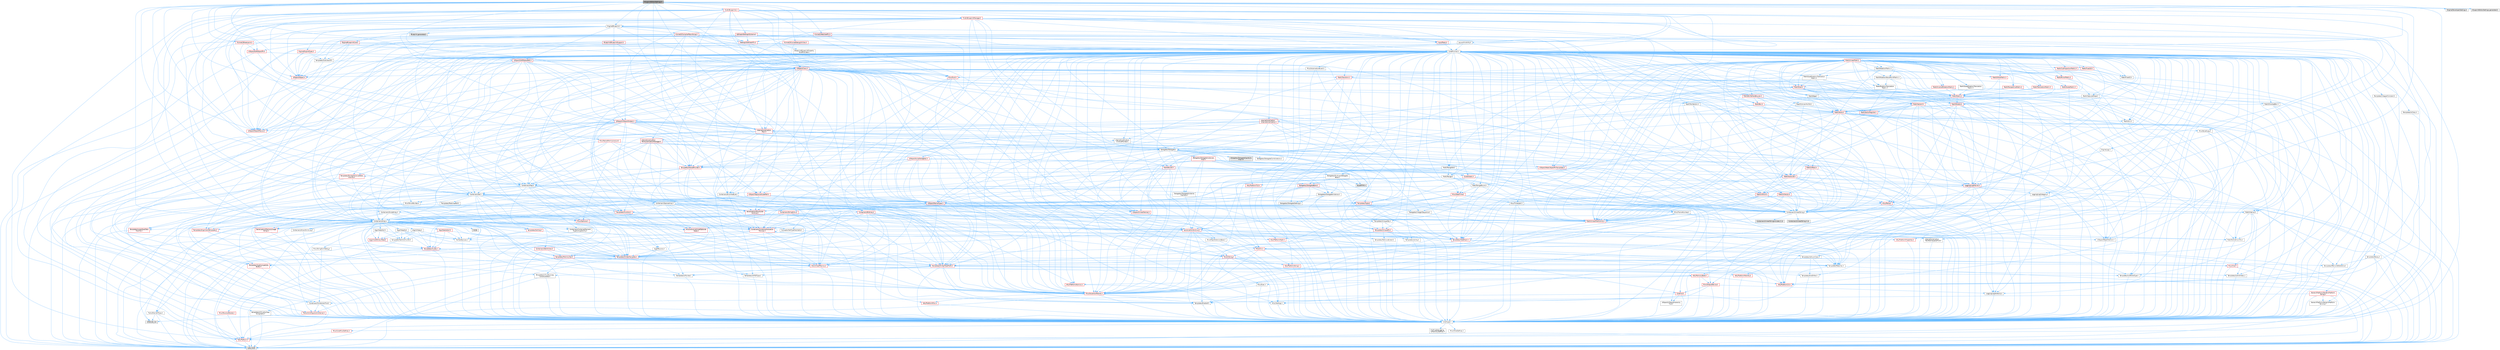 digraph "BlueprintEditorSettings.h"
{
 // INTERACTIVE_SVG=YES
 // LATEX_PDF_SIZE
  bgcolor="transparent";
  edge [fontname=Helvetica,fontsize=10,labelfontname=Helvetica,labelfontsize=10];
  node [fontname=Helvetica,fontsize=10,shape=box,height=0.2,width=0.4];
  Node1 [id="Node000001",label="BlueprintEditorSettings.h",height=0.2,width=0.4,color="gray40", fillcolor="grey60", style="filled", fontcolor="black",tooltip=" "];
  Node1 -> Node2 [id="edge1_Node000001_Node000002",color="steelblue1",style="solid",tooltip=" "];
  Node2 [id="Node000002",label="Containers/Array.h",height=0.2,width=0.4,color="grey40", fillcolor="white", style="filled",URL="$df/dd0/Array_8h.html",tooltip=" "];
  Node2 -> Node3 [id="edge2_Node000002_Node000003",color="steelblue1",style="solid",tooltip=" "];
  Node3 [id="Node000003",label="CoreTypes.h",height=0.2,width=0.4,color="grey40", fillcolor="white", style="filled",URL="$dc/dec/CoreTypes_8h.html",tooltip=" "];
  Node3 -> Node4 [id="edge3_Node000003_Node000004",color="steelblue1",style="solid",tooltip=" "];
  Node4 [id="Node000004",label="HAL/Platform.h",height=0.2,width=0.4,color="red", fillcolor="#FFF0F0", style="filled",URL="$d9/dd0/Platform_8h.html",tooltip=" "];
  Node4 -> Node7 [id="edge4_Node000004_Node000007",color="steelblue1",style="solid",tooltip=" "];
  Node7 [id="Node000007",label="type_traits",height=0.2,width=0.4,color="grey60", fillcolor="#E0E0E0", style="filled",tooltip=" "];
  Node3 -> Node14 [id="edge5_Node000003_Node000014",color="steelblue1",style="solid",tooltip=" "];
  Node14 [id="Node000014",label="ProfilingDebugging\l/UMemoryDefines.h",height=0.2,width=0.4,color="grey40", fillcolor="white", style="filled",URL="$d2/da2/UMemoryDefines_8h.html",tooltip=" "];
  Node3 -> Node15 [id="edge6_Node000003_Node000015",color="steelblue1",style="solid",tooltip=" "];
  Node15 [id="Node000015",label="Misc/CoreMiscDefines.h",height=0.2,width=0.4,color="red", fillcolor="#FFF0F0", style="filled",URL="$da/d38/CoreMiscDefines_8h.html",tooltip=" "];
  Node15 -> Node4 [id="edge7_Node000015_Node000004",color="steelblue1",style="solid",tooltip=" "];
  Node3 -> Node16 [id="edge8_Node000003_Node000016",color="steelblue1",style="solid",tooltip=" "];
  Node16 [id="Node000016",label="Misc/CoreDefines.h",height=0.2,width=0.4,color="grey40", fillcolor="white", style="filled",URL="$d3/dd2/CoreDefines_8h.html",tooltip=" "];
  Node2 -> Node17 [id="edge9_Node000002_Node000017",color="steelblue1",style="solid",tooltip=" "];
  Node17 [id="Node000017",label="Misc/AssertionMacros.h",height=0.2,width=0.4,color="red", fillcolor="#FFF0F0", style="filled",URL="$d0/dfa/AssertionMacros_8h.html",tooltip=" "];
  Node17 -> Node3 [id="edge10_Node000017_Node000003",color="steelblue1",style="solid",tooltip=" "];
  Node17 -> Node4 [id="edge11_Node000017_Node000004",color="steelblue1",style="solid",tooltip=" "];
  Node17 -> Node18 [id="edge12_Node000017_Node000018",color="steelblue1",style="solid",tooltip=" "];
  Node18 [id="Node000018",label="HAL/PlatformMisc.h",height=0.2,width=0.4,color="red", fillcolor="#FFF0F0", style="filled",URL="$d0/df5/PlatformMisc_8h.html",tooltip=" "];
  Node18 -> Node3 [id="edge13_Node000018_Node000003",color="steelblue1",style="solid",tooltip=" "];
  Node17 -> Node54 [id="edge14_Node000017_Node000054",color="steelblue1",style="solid",tooltip=" "];
  Node54 [id="Node000054",label="Templates/EnableIf.h",height=0.2,width=0.4,color="grey40", fillcolor="white", style="filled",URL="$d7/d60/EnableIf_8h.html",tooltip=" "];
  Node54 -> Node3 [id="edge15_Node000054_Node000003",color="steelblue1",style="solid",tooltip=" "];
  Node17 -> Node60 [id="edge16_Node000017_Node000060",color="steelblue1",style="solid",tooltip=" "];
  Node60 [id="Node000060",label="Misc/VarArgs.h",height=0.2,width=0.4,color="grey40", fillcolor="white", style="filled",URL="$d5/d6f/VarArgs_8h.html",tooltip=" "];
  Node60 -> Node3 [id="edge17_Node000060_Node000003",color="steelblue1",style="solid",tooltip=" "];
  Node2 -> Node68 [id="edge18_Node000002_Node000068",color="steelblue1",style="solid",tooltip=" "];
  Node68 [id="Node000068",label="Misc/IntrusiveUnsetOptional\lState.h",height=0.2,width=0.4,color="red", fillcolor="#FFF0F0", style="filled",URL="$d2/d0a/IntrusiveUnsetOptionalState_8h.html",tooltip=" "];
  Node2 -> Node70 [id="edge19_Node000002_Node000070",color="steelblue1",style="solid",tooltip=" "];
  Node70 [id="Node000070",label="Misc/ReverseIterate.h",height=0.2,width=0.4,color="red", fillcolor="#FFF0F0", style="filled",URL="$db/de3/ReverseIterate_8h.html",tooltip=" "];
  Node70 -> Node4 [id="edge20_Node000070_Node000004",color="steelblue1",style="solid",tooltip=" "];
  Node2 -> Node72 [id="edge21_Node000002_Node000072",color="steelblue1",style="solid",tooltip=" "];
  Node72 [id="Node000072",label="HAL/UnrealMemory.h",height=0.2,width=0.4,color="red", fillcolor="#FFF0F0", style="filled",URL="$d9/d96/UnrealMemory_8h.html",tooltip=" "];
  Node72 -> Node3 [id="edge22_Node000072_Node000003",color="steelblue1",style="solid",tooltip=" "];
  Node72 -> Node76 [id="edge23_Node000072_Node000076",color="steelblue1",style="solid",tooltip=" "];
  Node76 [id="Node000076",label="HAL/MemoryBase.h",height=0.2,width=0.4,color="red", fillcolor="#FFF0F0", style="filled",URL="$d6/d9f/MemoryBase_8h.html",tooltip=" "];
  Node76 -> Node3 [id="edge24_Node000076_Node000003",color="steelblue1",style="solid",tooltip=" "];
  Node76 -> Node47 [id="edge25_Node000076_Node000047",color="steelblue1",style="solid",tooltip=" "];
  Node47 [id="Node000047",label="HAL/PlatformAtomics.h",height=0.2,width=0.4,color="red", fillcolor="#FFF0F0", style="filled",URL="$d3/d36/PlatformAtomics_8h.html",tooltip=" "];
  Node47 -> Node3 [id="edge26_Node000047_Node000003",color="steelblue1",style="solid",tooltip=" "];
  Node76 -> Node30 [id="edge27_Node000076_Node000030",color="steelblue1",style="solid",tooltip=" "];
  Node30 [id="Node000030",label="HAL/PlatformCrt.h",height=0.2,width=0.4,color="red", fillcolor="#FFF0F0", style="filled",URL="$d8/d75/PlatformCrt_8h.html",tooltip=" "];
  Node76 -> Node77 [id="edge28_Node000076_Node000077",color="steelblue1",style="solid",tooltip=" "];
  Node77 [id="Node000077",label="Misc/Exec.h",height=0.2,width=0.4,color="grey40", fillcolor="white", style="filled",URL="$de/ddb/Exec_8h.html",tooltip=" "];
  Node77 -> Node3 [id="edge29_Node000077_Node000003",color="steelblue1",style="solid",tooltip=" "];
  Node77 -> Node17 [id="edge30_Node000077_Node000017",color="steelblue1",style="solid",tooltip=" "];
  Node76 -> Node78 [id="edge31_Node000076_Node000078",color="steelblue1",style="solid",tooltip=" "];
  Node78 [id="Node000078",label="Misc/OutputDevice.h",height=0.2,width=0.4,color="red", fillcolor="#FFF0F0", style="filled",URL="$d7/d32/OutputDevice_8h.html",tooltip=" "];
  Node78 -> Node25 [id="edge32_Node000078_Node000025",color="steelblue1",style="solid",tooltip=" "];
  Node25 [id="Node000025",label="CoreFwd.h",height=0.2,width=0.4,color="red", fillcolor="#FFF0F0", style="filled",URL="$d1/d1e/CoreFwd_8h.html",tooltip=" "];
  Node25 -> Node3 [id="edge33_Node000025_Node000003",color="steelblue1",style="solid",tooltip=" "];
  Node25 -> Node26 [id="edge34_Node000025_Node000026",color="steelblue1",style="solid",tooltip=" "];
  Node26 [id="Node000026",label="Containers/ContainersFwd.h",height=0.2,width=0.4,color="grey40", fillcolor="white", style="filled",URL="$d4/d0a/ContainersFwd_8h.html",tooltip=" "];
  Node26 -> Node4 [id="edge35_Node000026_Node000004",color="steelblue1",style="solid",tooltip=" "];
  Node26 -> Node3 [id="edge36_Node000026_Node000003",color="steelblue1",style="solid",tooltip=" "];
  Node26 -> Node23 [id="edge37_Node000026_Node000023",color="steelblue1",style="solid",tooltip=" "];
  Node23 [id="Node000023",label="Traits/IsContiguousContainer.h",height=0.2,width=0.4,color="red", fillcolor="#FFF0F0", style="filled",URL="$d5/d3c/IsContiguousContainer_8h.html",tooltip=" "];
  Node23 -> Node3 [id="edge38_Node000023_Node000003",color="steelblue1",style="solid",tooltip=" "];
  Node23 -> Node22 [id="edge39_Node000023_Node000022",color="steelblue1",style="solid",tooltip=" "];
  Node22 [id="Node000022",label="initializer_list",height=0.2,width=0.4,color="grey60", fillcolor="#E0E0E0", style="filled",tooltip=" "];
  Node25 -> Node28 [id="edge40_Node000025_Node000028",color="steelblue1",style="solid",tooltip=" "];
  Node28 [id="Node000028",label="UObject/UObjectHierarchy\lFwd.h",height=0.2,width=0.4,color="grey40", fillcolor="white", style="filled",URL="$d3/d13/UObjectHierarchyFwd_8h.html",tooltip=" "];
  Node78 -> Node3 [id="edge41_Node000078_Node000003",color="steelblue1",style="solid",tooltip=" "];
  Node78 -> Node79 [id="edge42_Node000078_Node000079",color="steelblue1",style="solid",tooltip=" "];
  Node79 [id="Node000079",label="Logging/LogVerbosity.h",height=0.2,width=0.4,color="grey40", fillcolor="white", style="filled",URL="$d2/d8f/LogVerbosity_8h.html",tooltip=" "];
  Node79 -> Node3 [id="edge43_Node000079_Node000003",color="steelblue1",style="solid",tooltip=" "];
  Node78 -> Node60 [id="edge44_Node000078_Node000060",color="steelblue1",style="solid",tooltip=" "];
  Node72 -> Node89 [id="edge45_Node000072_Node000089",color="steelblue1",style="solid",tooltip=" "];
  Node89 [id="Node000089",label="HAL/PlatformMemory.h",height=0.2,width=0.4,color="red", fillcolor="#FFF0F0", style="filled",URL="$de/d68/PlatformMemory_8h.html",tooltip=" "];
  Node89 -> Node3 [id="edge46_Node000089_Node000003",color="steelblue1",style="solid",tooltip=" "];
  Node72 -> Node92 [id="edge47_Node000072_Node000092",color="steelblue1",style="solid",tooltip=" "];
  Node92 [id="Node000092",label="Templates/IsPointer.h",height=0.2,width=0.4,color="grey40", fillcolor="white", style="filled",URL="$d7/d05/IsPointer_8h.html",tooltip=" "];
  Node92 -> Node3 [id="edge48_Node000092_Node000003",color="steelblue1",style="solid",tooltip=" "];
  Node2 -> Node93 [id="edge49_Node000002_Node000093",color="steelblue1",style="solid",tooltip=" "];
  Node93 [id="Node000093",label="Templates/UnrealTypeTraits.h",height=0.2,width=0.4,color="red", fillcolor="#FFF0F0", style="filled",URL="$d2/d2d/UnrealTypeTraits_8h.html",tooltip=" "];
  Node93 -> Node3 [id="edge50_Node000093_Node000003",color="steelblue1",style="solid",tooltip=" "];
  Node93 -> Node92 [id="edge51_Node000093_Node000092",color="steelblue1",style="solid",tooltip=" "];
  Node93 -> Node17 [id="edge52_Node000093_Node000017",color="steelblue1",style="solid",tooltip=" "];
  Node93 -> Node85 [id="edge53_Node000093_Node000085",color="steelblue1",style="solid",tooltip=" "];
  Node85 [id="Node000085",label="Templates/AndOrNot.h",height=0.2,width=0.4,color="grey40", fillcolor="white", style="filled",URL="$db/d0a/AndOrNot_8h.html",tooltip=" "];
  Node85 -> Node3 [id="edge54_Node000085_Node000003",color="steelblue1",style="solid",tooltip=" "];
  Node93 -> Node54 [id="edge55_Node000093_Node000054",color="steelblue1",style="solid",tooltip=" "];
  Node93 -> Node94 [id="edge56_Node000093_Node000094",color="steelblue1",style="solid",tooltip=" "];
  Node94 [id="Node000094",label="Templates/IsArithmetic.h",height=0.2,width=0.4,color="grey40", fillcolor="white", style="filled",URL="$d2/d5d/IsArithmetic_8h.html",tooltip=" "];
  Node94 -> Node3 [id="edge57_Node000094_Node000003",color="steelblue1",style="solid",tooltip=" "];
  Node93 -> Node96 [id="edge58_Node000093_Node000096",color="steelblue1",style="solid",tooltip=" "];
  Node96 [id="Node000096",label="Templates/IsPODType.h",height=0.2,width=0.4,color="grey40", fillcolor="white", style="filled",URL="$d7/db1/IsPODType_8h.html",tooltip=" "];
  Node96 -> Node3 [id="edge59_Node000096_Node000003",color="steelblue1",style="solid",tooltip=" "];
  Node93 -> Node97 [id="edge60_Node000093_Node000097",color="steelblue1",style="solid",tooltip=" "];
  Node97 [id="Node000097",label="Templates/IsUECoreType.h",height=0.2,width=0.4,color="grey40", fillcolor="white", style="filled",URL="$d1/db8/IsUECoreType_8h.html",tooltip=" "];
  Node97 -> Node3 [id="edge61_Node000097_Node000003",color="steelblue1",style="solid",tooltip=" "];
  Node97 -> Node7 [id="edge62_Node000097_Node000007",color="steelblue1",style="solid",tooltip=" "];
  Node93 -> Node86 [id="edge63_Node000093_Node000086",color="steelblue1",style="solid",tooltip=" "];
  Node86 [id="Node000086",label="Templates/IsTriviallyCopy\lConstructible.h",height=0.2,width=0.4,color="grey40", fillcolor="white", style="filled",URL="$d3/d78/IsTriviallyCopyConstructible_8h.html",tooltip=" "];
  Node86 -> Node3 [id="edge64_Node000086_Node000003",color="steelblue1",style="solid",tooltip=" "];
  Node86 -> Node7 [id="edge65_Node000086_Node000007",color="steelblue1",style="solid",tooltip=" "];
  Node2 -> Node98 [id="edge66_Node000002_Node000098",color="steelblue1",style="solid",tooltip=" "];
  Node98 [id="Node000098",label="Templates/UnrealTemplate.h",height=0.2,width=0.4,color="red", fillcolor="#FFF0F0", style="filled",URL="$d4/d24/UnrealTemplate_8h.html",tooltip=" "];
  Node98 -> Node3 [id="edge67_Node000098_Node000003",color="steelblue1",style="solid",tooltip=" "];
  Node98 -> Node92 [id="edge68_Node000098_Node000092",color="steelblue1",style="solid",tooltip=" "];
  Node98 -> Node72 [id="edge69_Node000098_Node000072",color="steelblue1",style="solid",tooltip=" "];
  Node98 -> Node93 [id="edge70_Node000098_Node000093",color="steelblue1",style="solid",tooltip=" "];
  Node98 -> Node101 [id="edge71_Node000098_Node000101",color="steelblue1",style="solid",tooltip=" "];
  Node101 [id="Node000101",label="Templates/RemoveReference.h",height=0.2,width=0.4,color="grey40", fillcolor="white", style="filled",URL="$da/dbe/RemoveReference_8h.html",tooltip=" "];
  Node101 -> Node3 [id="edge72_Node000101_Node000003",color="steelblue1",style="solid",tooltip=" "];
  Node98 -> Node62 [id="edge73_Node000098_Node000062",color="steelblue1",style="solid",tooltip=" "];
  Node62 [id="Node000062",label="Templates/Requires.h",height=0.2,width=0.4,color="grey40", fillcolor="white", style="filled",URL="$dc/d96/Requires_8h.html",tooltip=" "];
  Node62 -> Node54 [id="edge74_Node000062_Node000054",color="steelblue1",style="solid",tooltip=" "];
  Node62 -> Node7 [id="edge75_Node000062_Node000007",color="steelblue1",style="solid",tooltip=" "];
  Node98 -> Node102 [id="edge76_Node000098_Node000102",color="steelblue1",style="solid",tooltip=" "];
  Node102 [id="Node000102",label="Templates/TypeCompatible\lBytes.h",height=0.2,width=0.4,color="red", fillcolor="#FFF0F0", style="filled",URL="$df/d0a/TypeCompatibleBytes_8h.html",tooltip=" "];
  Node102 -> Node3 [id="edge77_Node000102_Node000003",color="steelblue1",style="solid",tooltip=" "];
  Node102 -> Node7 [id="edge78_Node000102_Node000007",color="steelblue1",style="solid",tooltip=" "];
  Node98 -> Node23 [id="edge79_Node000098_Node000023",color="steelblue1",style="solid",tooltip=" "];
  Node98 -> Node7 [id="edge80_Node000098_Node000007",color="steelblue1",style="solid",tooltip=" "];
  Node2 -> Node104 [id="edge81_Node000002_Node000104",color="steelblue1",style="solid",tooltip=" "];
  Node104 [id="Node000104",label="Containers/AllowShrinking.h",height=0.2,width=0.4,color="grey40", fillcolor="white", style="filled",URL="$d7/d1a/AllowShrinking_8h.html",tooltip=" "];
  Node104 -> Node3 [id="edge82_Node000104_Node000003",color="steelblue1",style="solid",tooltip=" "];
  Node2 -> Node105 [id="edge83_Node000002_Node000105",color="steelblue1",style="solid",tooltip=" "];
  Node105 [id="Node000105",label="Containers/ContainerAllocation\lPolicies.h",height=0.2,width=0.4,color="red", fillcolor="#FFF0F0", style="filled",URL="$d7/dff/ContainerAllocationPolicies_8h.html",tooltip=" "];
  Node105 -> Node3 [id="edge84_Node000105_Node000003",color="steelblue1",style="solid",tooltip=" "];
  Node105 -> Node105 [id="edge85_Node000105_Node000105",color="steelblue1",style="solid",tooltip=" "];
  Node105 -> Node107 [id="edge86_Node000105_Node000107",color="steelblue1",style="solid",tooltip=" "];
  Node107 [id="Node000107",label="HAL/PlatformMath.h",height=0.2,width=0.4,color="red", fillcolor="#FFF0F0", style="filled",URL="$dc/d53/PlatformMath_8h.html",tooltip=" "];
  Node107 -> Node3 [id="edge87_Node000107_Node000003",color="steelblue1",style="solid",tooltip=" "];
  Node105 -> Node72 [id="edge88_Node000105_Node000072",color="steelblue1",style="solid",tooltip=" "];
  Node105 -> Node40 [id="edge89_Node000105_Node000040",color="steelblue1",style="solid",tooltip=" "];
  Node40 [id="Node000040",label="Math/NumericLimits.h",height=0.2,width=0.4,color="grey40", fillcolor="white", style="filled",URL="$df/d1b/NumericLimits_8h.html",tooltip=" "];
  Node40 -> Node3 [id="edge90_Node000040_Node000003",color="steelblue1",style="solid",tooltip=" "];
  Node105 -> Node17 [id="edge91_Node000105_Node000017",color="steelblue1",style="solid",tooltip=" "];
  Node105 -> Node116 [id="edge92_Node000105_Node000116",color="steelblue1",style="solid",tooltip=" "];
  Node116 [id="Node000116",label="Templates/MemoryOps.h",height=0.2,width=0.4,color="red", fillcolor="#FFF0F0", style="filled",URL="$db/dea/MemoryOps_8h.html",tooltip=" "];
  Node116 -> Node3 [id="edge93_Node000116_Node000003",color="steelblue1",style="solid",tooltip=" "];
  Node116 -> Node72 [id="edge94_Node000116_Node000072",color="steelblue1",style="solid",tooltip=" "];
  Node116 -> Node87 [id="edge95_Node000116_Node000087",color="steelblue1",style="solid",tooltip=" "];
  Node87 [id="Node000087",label="Templates/IsTriviallyCopy\lAssignable.h",height=0.2,width=0.4,color="grey40", fillcolor="white", style="filled",URL="$d2/df2/IsTriviallyCopyAssignable_8h.html",tooltip=" "];
  Node87 -> Node3 [id="edge96_Node000087_Node000003",color="steelblue1",style="solid",tooltip=" "];
  Node87 -> Node7 [id="edge97_Node000087_Node000007",color="steelblue1",style="solid",tooltip=" "];
  Node116 -> Node86 [id="edge98_Node000116_Node000086",color="steelblue1",style="solid",tooltip=" "];
  Node116 -> Node62 [id="edge99_Node000116_Node000062",color="steelblue1",style="solid",tooltip=" "];
  Node116 -> Node93 [id="edge100_Node000116_Node000093",color="steelblue1",style="solid",tooltip=" "];
  Node116 -> Node7 [id="edge101_Node000116_Node000007",color="steelblue1",style="solid",tooltip=" "];
  Node105 -> Node102 [id="edge102_Node000105_Node000102",color="steelblue1",style="solid",tooltip=" "];
  Node105 -> Node7 [id="edge103_Node000105_Node000007",color="steelblue1",style="solid",tooltip=" "];
  Node2 -> Node117 [id="edge104_Node000002_Node000117",color="steelblue1",style="solid",tooltip=" "];
  Node117 [id="Node000117",label="Containers/ContainerElement\lTypeCompatibility.h",height=0.2,width=0.4,color="grey40", fillcolor="white", style="filled",URL="$df/ddf/ContainerElementTypeCompatibility_8h.html",tooltip=" "];
  Node117 -> Node3 [id="edge105_Node000117_Node000003",color="steelblue1",style="solid",tooltip=" "];
  Node117 -> Node93 [id="edge106_Node000117_Node000093",color="steelblue1",style="solid",tooltip=" "];
  Node2 -> Node118 [id="edge107_Node000002_Node000118",color="steelblue1",style="solid",tooltip=" "];
  Node118 [id="Node000118",label="Serialization/Archive.h",height=0.2,width=0.4,color="red", fillcolor="#FFF0F0", style="filled",URL="$d7/d3b/Archive_8h.html",tooltip=" "];
  Node118 -> Node25 [id="edge108_Node000118_Node000025",color="steelblue1",style="solid",tooltip=" "];
  Node118 -> Node3 [id="edge109_Node000118_Node000003",color="steelblue1",style="solid",tooltip=" "];
  Node118 -> Node119 [id="edge110_Node000118_Node000119",color="steelblue1",style="solid",tooltip=" "];
  Node119 [id="Node000119",label="HAL/PlatformProperties.h",height=0.2,width=0.4,color="red", fillcolor="#FFF0F0", style="filled",URL="$d9/db0/PlatformProperties_8h.html",tooltip=" "];
  Node119 -> Node3 [id="edge111_Node000119_Node000003",color="steelblue1",style="solid",tooltip=" "];
  Node118 -> Node122 [id="edge112_Node000118_Node000122",color="steelblue1",style="solid",tooltip=" "];
  Node122 [id="Node000122",label="Internationalization\l/TextNamespaceFwd.h",height=0.2,width=0.4,color="grey40", fillcolor="white", style="filled",URL="$d8/d97/TextNamespaceFwd_8h.html",tooltip=" "];
  Node122 -> Node3 [id="edge113_Node000122_Node000003",color="steelblue1",style="solid",tooltip=" "];
  Node118 -> Node17 [id="edge114_Node000118_Node000017",color="steelblue1",style="solid",tooltip=" "];
  Node118 -> Node123 [id="edge115_Node000118_Node000123",color="steelblue1",style="solid",tooltip=" "];
  Node123 [id="Node000123",label="Misc/EngineVersionBase.h",height=0.2,width=0.4,color="grey40", fillcolor="white", style="filled",URL="$d5/d2b/EngineVersionBase_8h.html",tooltip=" "];
  Node123 -> Node3 [id="edge116_Node000123_Node000003",color="steelblue1",style="solid",tooltip=" "];
  Node118 -> Node60 [id="edge117_Node000118_Node000060",color="steelblue1",style="solid",tooltip=" "];
  Node118 -> Node54 [id="edge118_Node000118_Node000054",color="steelblue1",style="solid",tooltip=" "];
  Node118 -> Node126 [id="edge119_Node000118_Node000126",color="steelblue1",style="solid",tooltip=" "];
  Node126 [id="Node000126",label="Templates/IsEnumClass.h",height=0.2,width=0.4,color="grey40", fillcolor="white", style="filled",URL="$d7/d15/IsEnumClass_8h.html",tooltip=" "];
  Node126 -> Node3 [id="edge120_Node000126_Node000003",color="steelblue1",style="solid",tooltip=" "];
  Node126 -> Node85 [id="edge121_Node000126_Node000085",color="steelblue1",style="solid",tooltip=" "];
  Node118 -> Node98 [id="edge122_Node000118_Node000098",color="steelblue1",style="solid",tooltip=" "];
  Node118 -> Node127 [id="edge123_Node000118_Node000127",color="steelblue1",style="solid",tooltip=" "];
  Node127 [id="Node000127",label="UObject/ObjectVersion.h",height=0.2,width=0.4,color="grey40", fillcolor="white", style="filled",URL="$da/d63/ObjectVersion_8h.html",tooltip=" "];
  Node127 -> Node3 [id="edge124_Node000127_Node000003",color="steelblue1",style="solid",tooltip=" "];
  Node2 -> Node128 [id="edge125_Node000002_Node000128",color="steelblue1",style="solid",tooltip=" "];
  Node128 [id="Node000128",label="Serialization/MemoryImage\lWriter.h",height=0.2,width=0.4,color="red", fillcolor="#FFF0F0", style="filled",URL="$d0/d08/MemoryImageWriter_8h.html",tooltip=" "];
  Node128 -> Node3 [id="edge126_Node000128_Node000003",color="steelblue1",style="solid",tooltip=" "];
  Node2 -> Node142 [id="edge127_Node000002_Node000142",color="steelblue1",style="solid",tooltip=" "];
  Node142 [id="Node000142",label="Algo/Heapify.h",height=0.2,width=0.4,color="grey40", fillcolor="white", style="filled",URL="$d0/d2a/Heapify_8h.html",tooltip=" "];
  Node142 -> Node143 [id="edge128_Node000142_Node000143",color="steelblue1",style="solid",tooltip=" "];
  Node143 [id="Node000143",label="Algo/Impl/BinaryHeap.h",height=0.2,width=0.4,color="red", fillcolor="#FFF0F0", style="filled",URL="$d7/da3/Algo_2Impl_2BinaryHeap_8h.html",tooltip=" "];
  Node143 -> Node144 [id="edge129_Node000143_Node000144",color="steelblue1",style="solid",tooltip=" "];
  Node144 [id="Node000144",label="Templates/Invoke.h",height=0.2,width=0.4,color="red", fillcolor="#FFF0F0", style="filled",URL="$d7/deb/Invoke_8h.html",tooltip=" "];
  Node144 -> Node3 [id="edge130_Node000144_Node000003",color="steelblue1",style="solid",tooltip=" "];
  Node144 -> Node98 [id="edge131_Node000144_Node000098",color="steelblue1",style="solid",tooltip=" "];
  Node144 -> Node7 [id="edge132_Node000144_Node000007",color="steelblue1",style="solid",tooltip=" "];
  Node143 -> Node7 [id="edge133_Node000143_Node000007",color="steelblue1",style="solid",tooltip=" "];
  Node142 -> Node148 [id="edge134_Node000142_Node000148",color="steelblue1",style="solid",tooltip=" "];
  Node148 [id="Node000148",label="Templates/IdentityFunctor.h",height=0.2,width=0.4,color="grey40", fillcolor="white", style="filled",URL="$d7/d2e/IdentityFunctor_8h.html",tooltip=" "];
  Node148 -> Node4 [id="edge135_Node000148_Node000004",color="steelblue1",style="solid",tooltip=" "];
  Node142 -> Node144 [id="edge136_Node000142_Node000144",color="steelblue1",style="solid",tooltip=" "];
  Node142 -> Node149 [id="edge137_Node000142_Node000149",color="steelblue1",style="solid",tooltip=" "];
  Node149 [id="Node000149",label="Templates/Less.h",height=0.2,width=0.4,color="grey40", fillcolor="white", style="filled",URL="$de/dc8/Less_8h.html",tooltip=" "];
  Node149 -> Node3 [id="edge138_Node000149_Node000003",color="steelblue1",style="solid",tooltip=" "];
  Node149 -> Node98 [id="edge139_Node000149_Node000098",color="steelblue1",style="solid",tooltip=" "];
  Node142 -> Node98 [id="edge140_Node000142_Node000098",color="steelblue1",style="solid",tooltip=" "];
  Node2 -> Node150 [id="edge141_Node000002_Node000150",color="steelblue1",style="solid",tooltip=" "];
  Node150 [id="Node000150",label="Algo/HeapSort.h",height=0.2,width=0.4,color="grey40", fillcolor="white", style="filled",URL="$d3/d92/HeapSort_8h.html",tooltip=" "];
  Node150 -> Node143 [id="edge142_Node000150_Node000143",color="steelblue1",style="solid",tooltip=" "];
  Node150 -> Node148 [id="edge143_Node000150_Node000148",color="steelblue1",style="solid",tooltip=" "];
  Node150 -> Node149 [id="edge144_Node000150_Node000149",color="steelblue1",style="solid",tooltip=" "];
  Node150 -> Node98 [id="edge145_Node000150_Node000098",color="steelblue1",style="solid",tooltip=" "];
  Node2 -> Node151 [id="edge146_Node000002_Node000151",color="steelblue1",style="solid",tooltip=" "];
  Node151 [id="Node000151",label="Algo/IsHeap.h",height=0.2,width=0.4,color="grey40", fillcolor="white", style="filled",URL="$de/d32/IsHeap_8h.html",tooltip=" "];
  Node151 -> Node143 [id="edge147_Node000151_Node000143",color="steelblue1",style="solid",tooltip=" "];
  Node151 -> Node148 [id="edge148_Node000151_Node000148",color="steelblue1",style="solid",tooltip=" "];
  Node151 -> Node144 [id="edge149_Node000151_Node000144",color="steelblue1",style="solid",tooltip=" "];
  Node151 -> Node149 [id="edge150_Node000151_Node000149",color="steelblue1",style="solid",tooltip=" "];
  Node151 -> Node98 [id="edge151_Node000151_Node000098",color="steelblue1",style="solid",tooltip=" "];
  Node2 -> Node143 [id="edge152_Node000002_Node000143",color="steelblue1",style="solid",tooltip=" "];
  Node2 -> Node152 [id="edge153_Node000002_Node000152",color="steelblue1",style="solid",tooltip=" "];
  Node152 [id="Node000152",label="Algo/StableSort.h",height=0.2,width=0.4,color="red", fillcolor="#FFF0F0", style="filled",URL="$d7/d3c/StableSort_8h.html",tooltip=" "];
  Node152 -> Node148 [id="edge154_Node000152_Node000148",color="steelblue1",style="solid",tooltip=" "];
  Node152 -> Node144 [id="edge155_Node000152_Node000144",color="steelblue1",style="solid",tooltip=" "];
  Node152 -> Node149 [id="edge156_Node000152_Node000149",color="steelblue1",style="solid",tooltip=" "];
  Node152 -> Node98 [id="edge157_Node000152_Node000098",color="steelblue1",style="solid",tooltip=" "];
  Node2 -> Node155 [id="edge158_Node000002_Node000155",color="steelblue1",style="solid",tooltip=" "];
  Node155 [id="Node000155",label="Concepts/GetTypeHashable.h",height=0.2,width=0.4,color="grey40", fillcolor="white", style="filled",URL="$d3/da2/GetTypeHashable_8h.html",tooltip=" "];
  Node155 -> Node3 [id="edge159_Node000155_Node000003",color="steelblue1",style="solid",tooltip=" "];
  Node155 -> Node133 [id="edge160_Node000155_Node000133",color="steelblue1",style="solid",tooltip=" "];
  Node133 [id="Node000133",label="Templates/TypeHash.h",height=0.2,width=0.4,color="red", fillcolor="#FFF0F0", style="filled",URL="$d1/d62/TypeHash_8h.html",tooltip=" "];
  Node133 -> Node3 [id="edge161_Node000133_Node000003",color="steelblue1",style="solid",tooltip=" "];
  Node133 -> Node62 [id="edge162_Node000133_Node000062",color="steelblue1",style="solid",tooltip=" "];
  Node133 -> Node134 [id="edge163_Node000133_Node000134",color="steelblue1",style="solid",tooltip=" "];
  Node134 [id="Node000134",label="Misc/Crc.h",height=0.2,width=0.4,color="red", fillcolor="#FFF0F0", style="filled",URL="$d4/dd2/Crc_8h.html",tooltip=" "];
  Node134 -> Node3 [id="edge164_Node000134_Node000003",color="steelblue1",style="solid",tooltip=" "];
  Node134 -> Node74 [id="edge165_Node000134_Node000074",color="steelblue1",style="solid",tooltip=" "];
  Node74 [id="Node000074",label="HAL/PlatformString.h",height=0.2,width=0.4,color="red", fillcolor="#FFF0F0", style="filled",URL="$db/db5/PlatformString_8h.html",tooltip=" "];
  Node74 -> Node3 [id="edge166_Node000074_Node000003",color="steelblue1",style="solid",tooltip=" "];
  Node134 -> Node17 [id="edge167_Node000134_Node000017",color="steelblue1",style="solid",tooltip=" "];
  Node134 -> Node135 [id="edge168_Node000134_Node000135",color="steelblue1",style="solid",tooltip=" "];
  Node135 [id="Node000135",label="Misc/CString.h",height=0.2,width=0.4,color="red", fillcolor="#FFF0F0", style="filled",URL="$d2/d49/CString_8h.html",tooltip=" "];
  Node135 -> Node3 [id="edge169_Node000135_Node000003",color="steelblue1",style="solid",tooltip=" "];
  Node135 -> Node30 [id="edge170_Node000135_Node000030",color="steelblue1",style="solid",tooltip=" "];
  Node135 -> Node74 [id="edge171_Node000135_Node000074",color="steelblue1",style="solid",tooltip=" "];
  Node135 -> Node17 [id="edge172_Node000135_Node000017",color="steelblue1",style="solid",tooltip=" "];
  Node135 -> Node136 [id="edge173_Node000135_Node000136",color="steelblue1",style="solid",tooltip=" "];
  Node136 [id="Node000136",label="Misc/Char.h",height=0.2,width=0.4,color="red", fillcolor="#FFF0F0", style="filled",URL="$d0/d58/Char_8h.html",tooltip=" "];
  Node136 -> Node3 [id="edge174_Node000136_Node000003",color="steelblue1",style="solid",tooltip=" "];
  Node136 -> Node7 [id="edge175_Node000136_Node000007",color="steelblue1",style="solid",tooltip=" "];
  Node135 -> Node60 [id="edge176_Node000135_Node000060",color="steelblue1",style="solid",tooltip=" "];
  Node134 -> Node136 [id="edge177_Node000134_Node000136",color="steelblue1",style="solid",tooltip=" "];
  Node134 -> Node93 [id="edge178_Node000134_Node000093",color="steelblue1",style="solid",tooltip=" "];
  Node133 -> Node7 [id="edge179_Node000133_Node000007",color="steelblue1",style="solid",tooltip=" "];
  Node2 -> Node148 [id="edge180_Node000002_Node000148",color="steelblue1",style="solid",tooltip=" "];
  Node2 -> Node144 [id="edge181_Node000002_Node000144",color="steelblue1",style="solid",tooltip=" "];
  Node2 -> Node149 [id="edge182_Node000002_Node000149",color="steelblue1",style="solid",tooltip=" "];
  Node2 -> Node156 [id="edge183_Node000002_Node000156",color="steelblue1",style="solid",tooltip=" "];
  Node156 [id="Node000156",label="Templates/LosesQualifiers\lFromTo.h",height=0.2,width=0.4,color="red", fillcolor="#FFF0F0", style="filled",URL="$d2/db3/LosesQualifiersFromTo_8h.html",tooltip=" "];
  Node156 -> Node7 [id="edge184_Node000156_Node000007",color="steelblue1",style="solid",tooltip=" "];
  Node2 -> Node62 [id="edge185_Node000002_Node000062",color="steelblue1",style="solid",tooltip=" "];
  Node2 -> Node157 [id="edge186_Node000002_Node000157",color="steelblue1",style="solid",tooltip=" "];
  Node157 [id="Node000157",label="Templates/Sorting.h",height=0.2,width=0.4,color="red", fillcolor="#FFF0F0", style="filled",URL="$d3/d9e/Sorting_8h.html",tooltip=" "];
  Node157 -> Node3 [id="edge187_Node000157_Node000003",color="steelblue1",style="solid",tooltip=" "];
  Node157 -> Node107 [id="edge188_Node000157_Node000107",color="steelblue1",style="solid",tooltip=" "];
  Node157 -> Node149 [id="edge189_Node000157_Node000149",color="steelblue1",style="solid",tooltip=" "];
  Node2 -> Node161 [id="edge190_Node000002_Node000161",color="steelblue1",style="solid",tooltip=" "];
  Node161 [id="Node000161",label="Templates/AlignmentTemplates.h",height=0.2,width=0.4,color="red", fillcolor="#FFF0F0", style="filled",URL="$dd/d32/AlignmentTemplates_8h.html",tooltip=" "];
  Node161 -> Node3 [id="edge191_Node000161_Node000003",color="steelblue1",style="solid",tooltip=" "];
  Node161 -> Node92 [id="edge192_Node000161_Node000092",color="steelblue1",style="solid",tooltip=" "];
  Node2 -> Node21 [id="edge193_Node000002_Node000021",color="steelblue1",style="solid",tooltip=" "];
  Node21 [id="Node000021",label="Traits/ElementType.h",height=0.2,width=0.4,color="grey40", fillcolor="white", style="filled",URL="$d5/d4f/ElementType_8h.html",tooltip=" "];
  Node21 -> Node4 [id="edge194_Node000021_Node000004",color="steelblue1",style="solid",tooltip=" "];
  Node21 -> Node22 [id="edge195_Node000021_Node000022",color="steelblue1",style="solid",tooltip=" "];
  Node21 -> Node7 [id="edge196_Node000021_Node000007",color="steelblue1",style="solid",tooltip=" "];
  Node2 -> Node113 [id="edge197_Node000002_Node000113",color="steelblue1",style="solid",tooltip=" "];
  Node113 [id="Node000113",label="limits",height=0.2,width=0.4,color="grey60", fillcolor="#E0E0E0", style="filled",tooltip=" "];
  Node2 -> Node7 [id="edge198_Node000002_Node000007",color="steelblue1",style="solid",tooltip=" "];
  Node1 -> Node132 [id="edge199_Node000001_Node000132",color="steelblue1",style="solid",tooltip=" "];
  Node132 [id="Node000132",label="Containers/EnumAsByte.h",height=0.2,width=0.4,color="grey40", fillcolor="white", style="filled",URL="$d6/d9a/EnumAsByte_8h.html",tooltip=" "];
  Node132 -> Node3 [id="edge200_Node000132_Node000003",color="steelblue1",style="solid",tooltip=" "];
  Node132 -> Node96 [id="edge201_Node000132_Node000096",color="steelblue1",style="solid",tooltip=" "];
  Node132 -> Node133 [id="edge202_Node000132_Node000133",color="steelblue1",style="solid",tooltip=" "];
  Node1 -> Node162 [id="edge203_Node000001_Node000162",color="steelblue1",style="solid",tooltip=" "];
  Node162 [id="Node000162",label="Containers/Map.h",height=0.2,width=0.4,color="grey40", fillcolor="white", style="filled",URL="$df/d79/Map_8h.html",tooltip=" "];
  Node162 -> Node3 [id="edge204_Node000162_Node000003",color="steelblue1",style="solid",tooltip=" "];
  Node162 -> Node163 [id="edge205_Node000162_Node000163",color="steelblue1",style="solid",tooltip=" "];
  Node163 [id="Node000163",label="Algo/Reverse.h",height=0.2,width=0.4,color="grey40", fillcolor="white", style="filled",URL="$d5/d93/Reverse_8h.html",tooltip=" "];
  Node163 -> Node3 [id="edge206_Node000163_Node000003",color="steelblue1",style="solid",tooltip=" "];
  Node163 -> Node98 [id="edge207_Node000163_Node000098",color="steelblue1",style="solid",tooltip=" "];
  Node162 -> Node117 [id="edge208_Node000162_Node000117",color="steelblue1",style="solid",tooltip=" "];
  Node162 -> Node164 [id="edge209_Node000162_Node000164",color="steelblue1",style="solid",tooltip=" "];
  Node164 [id="Node000164",label="Containers/Set.h",height=0.2,width=0.4,color="grey40", fillcolor="white", style="filled",URL="$d4/d45/Set_8h.html",tooltip=" "];
  Node164 -> Node105 [id="edge210_Node000164_Node000105",color="steelblue1",style="solid",tooltip=" "];
  Node164 -> Node117 [id="edge211_Node000164_Node000117",color="steelblue1",style="solid",tooltip=" "];
  Node164 -> Node165 [id="edge212_Node000164_Node000165",color="steelblue1",style="solid",tooltip=" "];
  Node165 [id="Node000165",label="Containers/SetUtilities.h",height=0.2,width=0.4,color="red", fillcolor="#FFF0F0", style="filled",URL="$dc/de5/SetUtilities_8h.html",tooltip=" "];
  Node165 -> Node3 [id="edge213_Node000165_Node000003",color="steelblue1",style="solid",tooltip=" "];
  Node165 -> Node116 [id="edge214_Node000165_Node000116",color="steelblue1",style="solid",tooltip=" "];
  Node165 -> Node93 [id="edge215_Node000165_Node000093",color="steelblue1",style="solid",tooltip=" "];
  Node164 -> Node166 [id="edge216_Node000164_Node000166",color="steelblue1",style="solid",tooltip=" "];
  Node166 [id="Node000166",label="Containers/SparseArray.h",height=0.2,width=0.4,color="grey40", fillcolor="white", style="filled",URL="$d5/dbf/SparseArray_8h.html",tooltip=" "];
  Node166 -> Node3 [id="edge217_Node000166_Node000003",color="steelblue1",style="solid",tooltip=" "];
  Node166 -> Node17 [id="edge218_Node000166_Node000017",color="steelblue1",style="solid",tooltip=" "];
  Node166 -> Node72 [id="edge219_Node000166_Node000072",color="steelblue1",style="solid",tooltip=" "];
  Node166 -> Node93 [id="edge220_Node000166_Node000093",color="steelblue1",style="solid",tooltip=" "];
  Node166 -> Node98 [id="edge221_Node000166_Node000098",color="steelblue1",style="solid",tooltip=" "];
  Node166 -> Node105 [id="edge222_Node000166_Node000105",color="steelblue1",style="solid",tooltip=" "];
  Node166 -> Node149 [id="edge223_Node000166_Node000149",color="steelblue1",style="solid",tooltip=" "];
  Node166 -> Node2 [id="edge224_Node000166_Node000002",color="steelblue1",style="solid",tooltip=" "];
  Node166 -> Node160 [id="edge225_Node000166_Node000160",color="steelblue1",style="solid",tooltip=" "];
  Node160 [id="Node000160",label="Math/UnrealMathUtility.h",height=0.2,width=0.4,color="red", fillcolor="#FFF0F0", style="filled",URL="$db/db8/UnrealMathUtility_8h.html",tooltip=" "];
  Node160 -> Node3 [id="edge226_Node000160_Node000003",color="steelblue1",style="solid",tooltip=" "];
  Node160 -> Node17 [id="edge227_Node000160_Node000017",color="steelblue1",style="solid",tooltip=" "];
  Node160 -> Node107 [id="edge228_Node000160_Node000107",color="steelblue1",style="solid",tooltip=" "];
  Node160 -> Node62 [id="edge229_Node000160_Node000062",color="steelblue1",style="solid",tooltip=" "];
  Node166 -> Node167 [id="edge230_Node000166_Node000167",color="steelblue1",style="solid",tooltip=" "];
  Node167 [id="Node000167",label="Containers/ScriptArray.h",height=0.2,width=0.4,color="grey40", fillcolor="white", style="filled",URL="$dc/daf/ScriptArray_8h.html",tooltip=" "];
  Node167 -> Node3 [id="edge231_Node000167_Node000003",color="steelblue1",style="solid",tooltip=" "];
  Node167 -> Node17 [id="edge232_Node000167_Node000017",color="steelblue1",style="solid",tooltip=" "];
  Node167 -> Node72 [id="edge233_Node000167_Node000072",color="steelblue1",style="solid",tooltip=" "];
  Node167 -> Node104 [id="edge234_Node000167_Node000104",color="steelblue1",style="solid",tooltip=" "];
  Node167 -> Node105 [id="edge235_Node000167_Node000105",color="steelblue1",style="solid",tooltip=" "];
  Node167 -> Node2 [id="edge236_Node000167_Node000002",color="steelblue1",style="solid",tooltip=" "];
  Node167 -> Node22 [id="edge237_Node000167_Node000022",color="steelblue1",style="solid",tooltip=" "];
  Node166 -> Node168 [id="edge238_Node000166_Node000168",color="steelblue1",style="solid",tooltip=" "];
  Node168 [id="Node000168",label="Containers/BitArray.h",height=0.2,width=0.4,color="red", fillcolor="#FFF0F0", style="filled",URL="$d1/de4/BitArray_8h.html",tooltip=" "];
  Node168 -> Node105 [id="edge239_Node000168_Node000105",color="steelblue1",style="solid",tooltip=" "];
  Node168 -> Node3 [id="edge240_Node000168_Node000003",color="steelblue1",style="solid",tooltip=" "];
  Node168 -> Node47 [id="edge241_Node000168_Node000047",color="steelblue1",style="solid",tooltip=" "];
  Node168 -> Node72 [id="edge242_Node000168_Node000072",color="steelblue1",style="solid",tooltip=" "];
  Node168 -> Node160 [id="edge243_Node000168_Node000160",color="steelblue1",style="solid",tooltip=" "];
  Node168 -> Node17 [id="edge244_Node000168_Node000017",color="steelblue1",style="solid",tooltip=" "];
  Node168 -> Node118 [id="edge245_Node000168_Node000118",color="steelblue1",style="solid",tooltip=" "];
  Node168 -> Node128 [id="edge246_Node000168_Node000128",color="steelblue1",style="solid",tooltip=" "];
  Node168 -> Node54 [id="edge247_Node000168_Node000054",color="steelblue1",style="solid",tooltip=" "];
  Node168 -> Node144 [id="edge248_Node000168_Node000144",color="steelblue1",style="solid",tooltip=" "];
  Node168 -> Node98 [id="edge249_Node000168_Node000098",color="steelblue1",style="solid",tooltip=" "];
  Node168 -> Node93 [id="edge250_Node000168_Node000093",color="steelblue1",style="solid",tooltip=" "];
  Node166 -> Node169 [id="edge251_Node000166_Node000169",color="steelblue1",style="solid",tooltip=" "];
  Node169 [id="Node000169",label="Serialization/Structured\lArchive.h",height=0.2,width=0.4,color="red", fillcolor="#FFF0F0", style="filled",URL="$d9/d1e/StructuredArchive_8h.html",tooltip=" "];
  Node169 -> Node2 [id="edge252_Node000169_Node000002",color="steelblue1",style="solid",tooltip=" "];
  Node169 -> Node105 [id="edge253_Node000169_Node000105",color="steelblue1",style="solid",tooltip=" "];
  Node169 -> Node3 [id="edge254_Node000169_Node000003",color="steelblue1",style="solid",tooltip=" "];
  Node169 -> Node118 [id="edge255_Node000169_Node000118",color="steelblue1",style="solid",tooltip=" "];
  Node169 -> Node180 [id="edge256_Node000169_Node000180",color="steelblue1",style="solid",tooltip=" "];
  Node180 [id="Node000180",label="Templates/UniqueObj.h",height=0.2,width=0.4,color="grey40", fillcolor="white", style="filled",URL="$da/d95/UniqueObj_8h.html",tooltip=" "];
  Node180 -> Node3 [id="edge257_Node000180_Node000003",color="steelblue1",style="solid",tooltip=" "];
  Node180 -> Node181 [id="edge258_Node000180_Node000181",color="steelblue1",style="solid",tooltip=" "];
  Node181 [id="Node000181",label="Templates/UniquePtr.h",height=0.2,width=0.4,color="red", fillcolor="#FFF0F0", style="filled",URL="$de/d1a/UniquePtr_8h.html",tooltip=" "];
  Node181 -> Node3 [id="edge259_Node000181_Node000003",color="steelblue1",style="solid",tooltip=" "];
  Node181 -> Node98 [id="edge260_Node000181_Node000098",color="steelblue1",style="solid",tooltip=" "];
  Node181 -> Node182 [id="edge261_Node000181_Node000182",color="steelblue1",style="solid",tooltip=" "];
  Node182 [id="Node000182",label="Templates/IsArray.h",height=0.2,width=0.4,color="grey40", fillcolor="white", style="filled",URL="$d8/d8d/IsArray_8h.html",tooltip=" "];
  Node182 -> Node3 [id="edge262_Node000182_Node000003",color="steelblue1",style="solid",tooltip=" "];
  Node181 -> Node183 [id="edge263_Node000181_Node000183",color="steelblue1",style="solid",tooltip=" "];
  Node183 [id="Node000183",label="Templates/RemoveExtent.h",height=0.2,width=0.4,color="grey40", fillcolor="white", style="filled",URL="$dc/de9/RemoveExtent_8h.html",tooltip=" "];
  Node183 -> Node3 [id="edge264_Node000183_Node000003",color="steelblue1",style="solid",tooltip=" "];
  Node181 -> Node62 [id="edge265_Node000181_Node000062",color="steelblue1",style="solid",tooltip=" "];
  Node181 -> Node7 [id="edge266_Node000181_Node000007",color="steelblue1",style="solid",tooltip=" "];
  Node166 -> Node128 [id="edge267_Node000166_Node000128",color="steelblue1",style="solid",tooltip=" "];
  Node166 -> Node185 [id="edge268_Node000166_Node000185",color="steelblue1",style="solid",tooltip=" "];
  Node185 [id="Node000185",label="Containers/UnrealString.h",height=0.2,width=0.4,color="grey40", fillcolor="white", style="filled",URL="$d5/dba/UnrealString_8h.html",tooltip=" "];
  Node185 -> Node186 [id="edge269_Node000185_Node000186",color="steelblue1",style="solid",tooltip=" "];
  Node186 [id="Node000186",label="Containers/UnrealStringIncludes.h.inl",height=0.2,width=0.4,color="grey60", fillcolor="#E0E0E0", style="filled",tooltip=" "];
  Node185 -> Node187 [id="edge270_Node000185_Node000187",color="steelblue1",style="solid",tooltip=" "];
  Node187 [id="Node000187",label="Containers/UnrealString.h.inl",height=0.2,width=0.4,color="grey60", fillcolor="#E0E0E0", style="filled",tooltip=" "];
  Node185 -> Node188 [id="edge271_Node000185_Node000188",color="steelblue1",style="solid",tooltip=" "];
  Node188 [id="Node000188",label="Misc/StringFormatArg.h",height=0.2,width=0.4,color="grey40", fillcolor="white", style="filled",URL="$d2/d16/StringFormatArg_8h.html",tooltip=" "];
  Node188 -> Node26 [id="edge272_Node000188_Node000026",color="steelblue1",style="solid",tooltip=" "];
  Node166 -> Node68 [id="edge273_Node000166_Node000068",color="steelblue1",style="solid",tooltip=" "];
  Node164 -> Node26 [id="edge274_Node000164_Node000026",color="steelblue1",style="solid",tooltip=" "];
  Node164 -> Node160 [id="edge275_Node000164_Node000160",color="steelblue1",style="solid",tooltip=" "];
  Node164 -> Node17 [id="edge276_Node000164_Node000017",color="steelblue1",style="solid",tooltip=" "];
  Node164 -> Node189 [id="edge277_Node000164_Node000189",color="steelblue1",style="solid",tooltip=" "];
  Node189 [id="Node000189",label="Misc/StructBuilder.h",height=0.2,width=0.4,color="grey40", fillcolor="white", style="filled",URL="$d9/db3/StructBuilder_8h.html",tooltip=" "];
  Node189 -> Node3 [id="edge278_Node000189_Node000003",color="steelblue1",style="solid",tooltip=" "];
  Node189 -> Node160 [id="edge279_Node000189_Node000160",color="steelblue1",style="solid",tooltip=" "];
  Node189 -> Node161 [id="edge280_Node000189_Node000161",color="steelblue1",style="solid",tooltip=" "];
  Node164 -> Node128 [id="edge281_Node000164_Node000128",color="steelblue1",style="solid",tooltip=" "];
  Node164 -> Node169 [id="edge282_Node000164_Node000169",color="steelblue1",style="solid",tooltip=" "];
  Node164 -> Node190 [id="edge283_Node000164_Node000190",color="steelblue1",style="solid",tooltip=" "];
  Node190 [id="Node000190",label="Templates/Function.h",height=0.2,width=0.4,color="red", fillcolor="#FFF0F0", style="filled",URL="$df/df5/Function_8h.html",tooltip=" "];
  Node190 -> Node3 [id="edge284_Node000190_Node000003",color="steelblue1",style="solid",tooltip=" "];
  Node190 -> Node17 [id="edge285_Node000190_Node000017",color="steelblue1",style="solid",tooltip=" "];
  Node190 -> Node68 [id="edge286_Node000190_Node000068",color="steelblue1",style="solid",tooltip=" "];
  Node190 -> Node72 [id="edge287_Node000190_Node000072",color="steelblue1",style="solid",tooltip=" "];
  Node190 -> Node93 [id="edge288_Node000190_Node000093",color="steelblue1",style="solid",tooltip=" "];
  Node190 -> Node144 [id="edge289_Node000190_Node000144",color="steelblue1",style="solid",tooltip=" "];
  Node190 -> Node98 [id="edge290_Node000190_Node000098",color="steelblue1",style="solid",tooltip=" "];
  Node190 -> Node62 [id="edge291_Node000190_Node000062",color="steelblue1",style="solid",tooltip=" "];
  Node190 -> Node160 [id="edge292_Node000190_Node000160",color="steelblue1",style="solid",tooltip=" "];
  Node190 -> Node7 [id="edge293_Node000190_Node000007",color="steelblue1",style="solid",tooltip=" "];
  Node164 -> Node192 [id="edge294_Node000164_Node000192",color="steelblue1",style="solid",tooltip=" "];
  Node192 [id="Node000192",label="Templates/RetainedRef.h",height=0.2,width=0.4,color="grey40", fillcolor="white", style="filled",URL="$d1/dac/RetainedRef_8h.html",tooltip=" "];
  Node164 -> Node157 [id="edge295_Node000164_Node000157",color="steelblue1",style="solid",tooltip=" "];
  Node164 -> Node133 [id="edge296_Node000164_Node000133",color="steelblue1",style="solid",tooltip=" "];
  Node164 -> Node98 [id="edge297_Node000164_Node000098",color="steelblue1",style="solid",tooltip=" "];
  Node164 -> Node22 [id="edge298_Node000164_Node000022",color="steelblue1",style="solid",tooltip=" "];
  Node164 -> Node7 [id="edge299_Node000164_Node000007",color="steelblue1",style="solid",tooltip=" "];
  Node162 -> Node185 [id="edge300_Node000162_Node000185",color="steelblue1",style="solid",tooltip=" "];
  Node162 -> Node17 [id="edge301_Node000162_Node000017",color="steelblue1",style="solid",tooltip=" "];
  Node162 -> Node189 [id="edge302_Node000162_Node000189",color="steelblue1",style="solid",tooltip=" "];
  Node162 -> Node190 [id="edge303_Node000162_Node000190",color="steelblue1",style="solid",tooltip=" "];
  Node162 -> Node157 [id="edge304_Node000162_Node000157",color="steelblue1",style="solid",tooltip=" "];
  Node162 -> Node193 [id="edge305_Node000162_Node000193",color="steelblue1",style="solid",tooltip=" "];
  Node193 [id="Node000193",label="Templates/Tuple.h",height=0.2,width=0.4,color="red", fillcolor="#FFF0F0", style="filled",URL="$d2/d4f/Tuple_8h.html",tooltip=" "];
  Node193 -> Node3 [id="edge306_Node000193_Node000003",color="steelblue1",style="solid",tooltip=" "];
  Node193 -> Node98 [id="edge307_Node000193_Node000098",color="steelblue1",style="solid",tooltip=" "];
  Node193 -> Node194 [id="edge308_Node000193_Node000194",color="steelblue1",style="solid",tooltip=" "];
  Node194 [id="Node000194",label="Delegates/IntegerSequence.h",height=0.2,width=0.4,color="grey40", fillcolor="white", style="filled",URL="$d2/dcc/IntegerSequence_8h.html",tooltip=" "];
  Node194 -> Node3 [id="edge309_Node000194_Node000003",color="steelblue1",style="solid",tooltip=" "];
  Node193 -> Node144 [id="edge310_Node000193_Node000144",color="steelblue1",style="solid",tooltip=" "];
  Node193 -> Node169 [id="edge311_Node000193_Node000169",color="steelblue1",style="solid",tooltip=" "];
  Node193 -> Node62 [id="edge312_Node000193_Node000062",color="steelblue1",style="solid",tooltip=" "];
  Node193 -> Node133 [id="edge313_Node000193_Node000133",color="steelblue1",style="solid",tooltip=" "];
  Node193 -> Node7 [id="edge314_Node000193_Node000007",color="steelblue1",style="solid",tooltip=" "];
  Node162 -> Node98 [id="edge315_Node000162_Node000098",color="steelblue1",style="solid",tooltip=" "];
  Node162 -> Node93 [id="edge316_Node000162_Node000093",color="steelblue1",style="solid",tooltip=" "];
  Node162 -> Node7 [id="edge317_Node000162_Node000007",color="steelblue1",style="solid",tooltip=" "];
  Node1 -> Node164 [id="edge318_Node000001_Node000164",color="steelblue1",style="solid",tooltip=" "];
  Node1 -> Node185 [id="edge319_Node000001_Node000185",color="steelblue1",style="solid",tooltip=" "];
  Node1 -> Node196 [id="edge320_Node000001_Node000196",color="steelblue1",style="solid",tooltip=" "];
  Node196 [id="Node000196",label="CoreMinimal.h",height=0.2,width=0.4,color="grey40", fillcolor="white", style="filled",URL="$d7/d67/CoreMinimal_8h.html",tooltip=" "];
  Node196 -> Node3 [id="edge321_Node000196_Node000003",color="steelblue1",style="solid",tooltip=" "];
  Node196 -> Node25 [id="edge322_Node000196_Node000025",color="steelblue1",style="solid",tooltip=" "];
  Node196 -> Node28 [id="edge323_Node000196_Node000028",color="steelblue1",style="solid",tooltip=" "];
  Node196 -> Node26 [id="edge324_Node000196_Node000026",color="steelblue1",style="solid",tooltip=" "];
  Node196 -> Node60 [id="edge325_Node000196_Node000060",color="steelblue1",style="solid",tooltip=" "];
  Node196 -> Node79 [id="edge326_Node000196_Node000079",color="steelblue1",style="solid",tooltip=" "];
  Node196 -> Node78 [id="edge327_Node000196_Node000078",color="steelblue1",style="solid",tooltip=" "];
  Node196 -> Node30 [id="edge328_Node000196_Node000030",color="steelblue1",style="solid",tooltip=" "];
  Node196 -> Node18 [id="edge329_Node000196_Node000018",color="steelblue1",style="solid",tooltip=" "];
  Node196 -> Node17 [id="edge330_Node000196_Node000017",color="steelblue1",style="solid",tooltip=" "];
  Node196 -> Node92 [id="edge331_Node000196_Node000092",color="steelblue1",style="solid",tooltip=" "];
  Node196 -> Node89 [id="edge332_Node000196_Node000089",color="steelblue1",style="solid",tooltip=" "];
  Node196 -> Node47 [id="edge333_Node000196_Node000047",color="steelblue1",style="solid",tooltip=" "];
  Node196 -> Node77 [id="edge334_Node000196_Node000077",color="steelblue1",style="solid",tooltip=" "];
  Node196 -> Node76 [id="edge335_Node000196_Node000076",color="steelblue1",style="solid",tooltip=" "];
  Node196 -> Node72 [id="edge336_Node000196_Node000072",color="steelblue1",style="solid",tooltip=" "];
  Node196 -> Node94 [id="edge337_Node000196_Node000094",color="steelblue1",style="solid",tooltip=" "];
  Node196 -> Node85 [id="edge338_Node000196_Node000085",color="steelblue1",style="solid",tooltip=" "];
  Node196 -> Node96 [id="edge339_Node000196_Node000096",color="steelblue1",style="solid",tooltip=" "];
  Node196 -> Node97 [id="edge340_Node000196_Node000097",color="steelblue1",style="solid",tooltip=" "];
  Node196 -> Node86 [id="edge341_Node000196_Node000086",color="steelblue1",style="solid",tooltip=" "];
  Node196 -> Node93 [id="edge342_Node000196_Node000093",color="steelblue1",style="solid",tooltip=" "];
  Node196 -> Node54 [id="edge343_Node000196_Node000054",color="steelblue1",style="solid",tooltip=" "];
  Node196 -> Node101 [id="edge344_Node000196_Node000101",color="steelblue1",style="solid",tooltip=" "];
  Node196 -> Node197 [id="edge345_Node000196_Node000197",color="steelblue1",style="solid",tooltip=" "];
  Node197 [id="Node000197",label="Templates/IntegralConstant.h",height=0.2,width=0.4,color="grey40", fillcolor="white", style="filled",URL="$db/d1b/IntegralConstant_8h.html",tooltip=" "];
  Node197 -> Node3 [id="edge346_Node000197_Node000003",color="steelblue1",style="solid",tooltip=" "];
  Node196 -> Node198 [id="edge347_Node000196_Node000198",color="steelblue1",style="solid",tooltip=" "];
  Node198 [id="Node000198",label="Templates/IsClass.h",height=0.2,width=0.4,color="grey40", fillcolor="white", style="filled",URL="$db/dcb/IsClass_8h.html",tooltip=" "];
  Node198 -> Node3 [id="edge348_Node000198_Node000003",color="steelblue1",style="solid",tooltip=" "];
  Node196 -> Node102 [id="edge349_Node000196_Node000102",color="steelblue1",style="solid",tooltip=" "];
  Node196 -> Node23 [id="edge350_Node000196_Node000023",color="steelblue1",style="solid",tooltip=" "];
  Node196 -> Node98 [id="edge351_Node000196_Node000098",color="steelblue1",style="solid",tooltip=" "];
  Node196 -> Node40 [id="edge352_Node000196_Node000040",color="steelblue1",style="solid",tooltip=" "];
  Node196 -> Node107 [id="edge353_Node000196_Node000107",color="steelblue1",style="solid",tooltip=" "];
  Node196 -> Node87 [id="edge354_Node000196_Node000087",color="steelblue1",style="solid",tooltip=" "];
  Node196 -> Node116 [id="edge355_Node000196_Node000116",color="steelblue1",style="solid",tooltip=" "];
  Node196 -> Node105 [id="edge356_Node000196_Node000105",color="steelblue1",style="solid",tooltip=" "];
  Node196 -> Node126 [id="edge357_Node000196_Node000126",color="steelblue1",style="solid",tooltip=" "];
  Node196 -> Node119 [id="edge358_Node000196_Node000119",color="steelblue1",style="solid",tooltip=" "];
  Node196 -> Node123 [id="edge359_Node000196_Node000123",color="steelblue1",style="solid",tooltip=" "];
  Node196 -> Node122 [id="edge360_Node000196_Node000122",color="steelblue1",style="solid",tooltip=" "];
  Node196 -> Node118 [id="edge361_Node000196_Node000118",color="steelblue1",style="solid",tooltip=" "];
  Node196 -> Node149 [id="edge362_Node000196_Node000149",color="steelblue1",style="solid",tooltip=" "];
  Node196 -> Node157 [id="edge363_Node000196_Node000157",color="steelblue1",style="solid",tooltip=" "];
  Node196 -> Node136 [id="edge364_Node000196_Node000136",color="steelblue1",style="solid",tooltip=" "];
  Node196 -> Node199 [id="edge365_Node000196_Node000199",color="steelblue1",style="solid",tooltip=" "];
  Node199 [id="Node000199",label="GenericPlatform/GenericPlatform\lStricmp.h",height=0.2,width=0.4,color="grey40", fillcolor="white", style="filled",URL="$d2/d86/GenericPlatformStricmp_8h.html",tooltip=" "];
  Node199 -> Node3 [id="edge366_Node000199_Node000003",color="steelblue1",style="solid",tooltip=" "];
  Node196 -> Node200 [id="edge367_Node000196_Node000200",color="steelblue1",style="solid",tooltip=" "];
  Node200 [id="Node000200",label="GenericPlatform/GenericPlatform\lString.h",height=0.2,width=0.4,color="red", fillcolor="#FFF0F0", style="filled",URL="$dd/d20/GenericPlatformString_8h.html",tooltip=" "];
  Node200 -> Node3 [id="edge368_Node000200_Node000003",color="steelblue1",style="solid",tooltip=" "];
  Node200 -> Node199 [id="edge369_Node000200_Node000199",color="steelblue1",style="solid",tooltip=" "];
  Node200 -> Node54 [id="edge370_Node000200_Node000054",color="steelblue1",style="solid",tooltip=" "];
  Node200 -> Node7 [id="edge371_Node000200_Node000007",color="steelblue1",style="solid",tooltip=" "];
  Node196 -> Node74 [id="edge372_Node000196_Node000074",color="steelblue1",style="solid",tooltip=" "];
  Node196 -> Node135 [id="edge373_Node000196_Node000135",color="steelblue1",style="solid",tooltip=" "];
  Node196 -> Node134 [id="edge374_Node000196_Node000134",color="steelblue1",style="solid",tooltip=" "];
  Node196 -> Node160 [id="edge375_Node000196_Node000160",color="steelblue1",style="solid",tooltip=" "];
  Node196 -> Node185 [id="edge376_Node000196_Node000185",color="steelblue1",style="solid",tooltip=" "];
  Node196 -> Node2 [id="edge377_Node000196_Node000002",color="steelblue1",style="solid",tooltip=" "];
  Node196 -> Node203 [id="edge378_Node000196_Node000203",color="steelblue1",style="solid",tooltip=" "];
  Node203 [id="Node000203",label="Misc/FrameNumber.h",height=0.2,width=0.4,color="grey40", fillcolor="white", style="filled",URL="$dd/dbd/FrameNumber_8h.html",tooltip=" "];
  Node203 -> Node3 [id="edge379_Node000203_Node000003",color="steelblue1",style="solid",tooltip=" "];
  Node203 -> Node40 [id="edge380_Node000203_Node000040",color="steelblue1",style="solid",tooltip=" "];
  Node203 -> Node160 [id="edge381_Node000203_Node000160",color="steelblue1",style="solid",tooltip=" "];
  Node203 -> Node54 [id="edge382_Node000203_Node000054",color="steelblue1",style="solid",tooltip=" "];
  Node203 -> Node93 [id="edge383_Node000203_Node000093",color="steelblue1",style="solid",tooltip=" "];
  Node196 -> Node204 [id="edge384_Node000196_Node000204",color="steelblue1",style="solid",tooltip=" "];
  Node204 [id="Node000204",label="Misc/Timespan.h",height=0.2,width=0.4,color="grey40", fillcolor="white", style="filled",URL="$da/dd9/Timespan_8h.html",tooltip=" "];
  Node204 -> Node3 [id="edge385_Node000204_Node000003",color="steelblue1",style="solid",tooltip=" "];
  Node204 -> Node205 [id="edge386_Node000204_Node000205",color="steelblue1",style="solid",tooltip=" "];
  Node205 [id="Node000205",label="Math/Interval.h",height=0.2,width=0.4,color="grey40", fillcolor="white", style="filled",URL="$d1/d55/Interval_8h.html",tooltip=" "];
  Node205 -> Node3 [id="edge387_Node000205_Node000003",color="steelblue1",style="solid",tooltip=" "];
  Node205 -> Node94 [id="edge388_Node000205_Node000094",color="steelblue1",style="solid",tooltip=" "];
  Node205 -> Node93 [id="edge389_Node000205_Node000093",color="steelblue1",style="solid",tooltip=" "];
  Node205 -> Node40 [id="edge390_Node000205_Node000040",color="steelblue1",style="solid",tooltip=" "];
  Node205 -> Node160 [id="edge391_Node000205_Node000160",color="steelblue1",style="solid",tooltip=" "];
  Node204 -> Node160 [id="edge392_Node000204_Node000160",color="steelblue1",style="solid",tooltip=" "];
  Node204 -> Node17 [id="edge393_Node000204_Node000017",color="steelblue1",style="solid",tooltip=" "];
  Node196 -> Node206 [id="edge394_Node000196_Node000206",color="steelblue1",style="solid",tooltip=" "];
  Node206 [id="Node000206",label="Containers/StringConv.h",height=0.2,width=0.4,color="red", fillcolor="#FFF0F0", style="filled",URL="$d3/ddf/StringConv_8h.html",tooltip=" "];
  Node206 -> Node3 [id="edge395_Node000206_Node000003",color="steelblue1",style="solid",tooltip=" "];
  Node206 -> Node17 [id="edge396_Node000206_Node000017",color="steelblue1",style="solid",tooltip=" "];
  Node206 -> Node105 [id="edge397_Node000206_Node000105",color="steelblue1",style="solid",tooltip=" "];
  Node206 -> Node2 [id="edge398_Node000206_Node000002",color="steelblue1",style="solid",tooltip=" "];
  Node206 -> Node135 [id="edge399_Node000206_Node000135",color="steelblue1",style="solid",tooltip=" "];
  Node206 -> Node182 [id="edge400_Node000206_Node000182",color="steelblue1",style="solid",tooltip=" "];
  Node206 -> Node98 [id="edge401_Node000206_Node000098",color="steelblue1",style="solid",tooltip=" "];
  Node206 -> Node93 [id="edge402_Node000206_Node000093",color="steelblue1",style="solid",tooltip=" "];
  Node206 -> Node21 [id="edge403_Node000206_Node000021",color="steelblue1",style="solid",tooltip=" "];
  Node206 -> Node23 [id="edge404_Node000206_Node000023",color="steelblue1",style="solid",tooltip=" "];
  Node206 -> Node7 [id="edge405_Node000206_Node000007",color="steelblue1",style="solid",tooltip=" "];
  Node196 -> Node207 [id="edge406_Node000196_Node000207",color="steelblue1",style="solid",tooltip=" "];
  Node207 [id="Node000207",label="UObject/UnrealNames.h",height=0.2,width=0.4,color="red", fillcolor="#FFF0F0", style="filled",URL="$d8/db1/UnrealNames_8h.html",tooltip=" "];
  Node207 -> Node3 [id="edge407_Node000207_Node000003",color="steelblue1",style="solid",tooltip=" "];
  Node196 -> Node209 [id="edge408_Node000196_Node000209",color="steelblue1",style="solid",tooltip=" "];
  Node209 [id="Node000209",label="UObject/NameTypes.h",height=0.2,width=0.4,color="red", fillcolor="#FFF0F0", style="filled",URL="$d6/d35/NameTypes_8h.html",tooltip=" "];
  Node209 -> Node3 [id="edge409_Node000209_Node000003",color="steelblue1",style="solid",tooltip=" "];
  Node209 -> Node17 [id="edge410_Node000209_Node000017",color="steelblue1",style="solid",tooltip=" "];
  Node209 -> Node72 [id="edge411_Node000209_Node000072",color="steelblue1",style="solid",tooltip=" "];
  Node209 -> Node93 [id="edge412_Node000209_Node000093",color="steelblue1",style="solid",tooltip=" "];
  Node209 -> Node98 [id="edge413_Node000209_Node000098",color="steelblue1",style="solid",tooltip=" "];
  Node209 -> Node185 [id="edge414_Node000209_Node000185",color="steelblue1",style="solid",tooltip=" "];
  Node209 -> Node206 [id="edge415_Node000209_Node000206",color="steelblue1",style="solid",tooltip=" "];
  Node209 -> Node207 [id="edge416_Node000209_Node000207",color="steelblue1",style="solid",tooltip=" "];
  Node209 -> Node68 [id="edge417_Node000209_Node000068",color="steelblue1",style="solid",tooltip=" "];
  Node196 -> Node217 [id="edge418_Node000196_Node000217",color="steelblue1",style="solid",tooltip=" "];
  Node217 [id="Node000217",label="Misc/Parse.h",height=0.2,width=0.4,color="red", fillcolor="#FFF0F0", style="filled",URL="$dc/d71/Parse_8h.html",tooltip=" "];
  Node217 -> Node185 [id="edge419_Node000217_Node000185",color="steelblue1",style="solid",tooltip=" "];
  Node217 -> Node3 [id="edge420_Node000217_Node000003",color="steelblue1",style="solid",tooltip=" "];
  Node217 -> Node30 [id="edge421_Node000217_Node000030",color="steelblue1",style="solid",tooltip=" "];
  Node217 -> Node190 [id="edge422_Node000217_Node000190",color="steelblue1",style="solid",tooltip=" "];
  Node196 -> Node161 [id="edge423_Node000196_Node000161",color="steelblue1",style="solid",tooltip=" "];
  Node196 -> Node189 [id="edge424_Node000196_Node000189",color="steelblue1",style="solid",tooltip=" "];
  Node196 -> Node109 [id="edge425_Node000196_Node000109",color="steelblue1",style="solid",tooltip=" "];
  Node109 [id="Node000109",label="Templates/Decay.h",height=0.2,width=0.4,color="grey40", fillcolor="white", style="filled",URL="$dd/d0f/Decay_8h.html",tooltip=" "];
  Node109 -> Node3 [id="edge426_Node000109_Node000003",color="steelblue1",style="solid",tooltip=" "];
  Node109 -> Node101 [id="edge427_Node000109_Node000101",color="steelblue1",style="solid",tooltip=" "];
  Node109 -> Node7 [id="edge428_Node000109_Node000007",color="steelblue1",style="solid",tooltip=" "];
  Node196 -> Node218 [id="edge429_Node000196_Node000218",color="steelblue1",style="solid",tooltip=" "];
  Node218 [id="Node000218",label="Templates/PointerIsConvertible\lFromTo.h",height=0.2,width=0.4,color="red", fillcolor="#FFF0F0", style="filled",URL="$d6/d65/PointerIsConvertibleFromTo_8h.html",tooltip=" "];
  Node218 -> Node3 [id="edge430_Node000218_Node000003",color="steelblue1",style="solid",tooltip=" "];
  Node218 -> Node156 [id="edge431_Node000218_Node000156",color="steelblue1",style="solid",tooltip=" "];
  Node218 -> Node7 [id="edge432_Node000218_Node000007",color="steelblue1",style="solid",tooltip=" "];
  Node196 -> Node144 [id="edge433_Node000196_Node000144",color="steelblue1",style="solid",tooltip=" "];
  Node196 -> Node190 [id="edge434_Node000196_Node000190",color="steelblue1",style="solid",tooltip=" "];
  Node196 -> Node133 [id="edge435_Node000196_Node000133",color="steelblue1",style="solid",tooltip=" "];
  Node196 -> Node167 [id="edge436_Node000196_Node000167",color="steelblue1",style="solid",tooltip=" "];
  Node196 -> Node168 [id="edge437_Node000196_Node000168",color="steelblue1",style="solid",tooltip=" "];
  Node196 -> Node166 [id="edge438_Node000196_Node000166",color="steelblue1",style="solid",tooltip=" "];
  Node196 -> Node164 [id="edge439_Node000196_Node000164",color="steelblue1",style="solid",tooltip=" "];
  Node196 -> Node163 [id="edge440_Node000196_Node000163",color="steelblue1",style="solid",tooltip=" "];
  Node196 -> Node162 [id="edge441_Node000196_Node000162",color="steelblue1",style="solid",tooltip=" "];
  Node196 -> Node219 [id="edge442_Node000196_Node000219",color="steelblue1",style="solid",tooltip=" "];
  Node219 [id="Node000219",label="Math/IntPoint.h",height=0.2,width=0.4,color="red", fillcolor="#FFF0F0", style="filled",URL="$d3/df7/IntPoint_8h.html",tooltip=" "];
  Node219 -> Node3 [id="edge443_Node000219_Node000003",color="steelblue1",style="solid",tooltip=" "];
  Node219 -> Node17 [id="edge444_Node000219_Node000017",color="steelblue1",style="solid",tooltip=" "];
  Node219 -> Node217 [id="edge445_Node000219_Node000217",color="steelblue1",style="solid",tooltip=" "];
  Node219 -> Node160 [id="edge446_Node000219_Node000160",color="steelblue1",style="solid",tooltip=" "];
  Node219 -> Node185 [id="edge447_Node000219_Node000185",color="steelblue1",style="solid",tooltip=" "];
  Node219 -> Node169 [id="edge448_Node000219_Node000169",color="steelblue1",style="solid",tooltip=" "];
  Node219 -> Node133 [id="edge449_Node000219_Node000133",color="steelblue1",style="solid",tooltip=" "];
  Node196 -> Node221 [id="edge450_Node000196_Node000221",color="steelblue1",style="solid",tooltip=" "];
  Node221 [id="Node000221",label="Math/IntVector.h",height=0.2,width=0.4,color="red", fillcolor="#FFF0F0", style="filled",URL="$d7/d44/IntVector_8h.html",tooltip=" "];
  Node221 -> Node3 [id="edge451_Node000221_Node000003",color="steelblue1",style="solid",tooltip=" "];
  Node221 -> Node134 [id="edge452_Node000221_Node000134",color="steelblue1",style="solid",tooltip=" "];
  Node221 -> Node217 [id="edge453_Node000221_Node000217",color="steelblue1",style="solid",tooltip=" "];
  Node221 -> Node160 [id="edge454_Node000221_Node000160",color="steelblue1",style="solid",tooltip=" "];
  Node221 -> Node185 [id="edge455_Node000221_Node000185",color="steelblue1",style="solid",tooltip=" "];
  Node221 -> Node169 [id="edge456_Node000221_Node000169",color="steelblue1",style="solid",tooltip=" "];
  Node196 -> Node222 [id="edge457_Node000196_Node000222",color="steelblue1",style="solid",tooltip=" "];
  Node222 [id="Node000222",label="Logging/LogCategory.h",height=0.2,width=0.4,color="grey40", fillcolor="white", style="filled",URL="$d9/d36/LogCategory_8h.html",tooltip=" "];
  Node222 -> Node3 [id="edge458_Node000222_Node000003",color="steelblue1",style="solid",tooltip=" "];
  Node222 -> Node79 [id="edge459_Node000222_Node000079",color="steelblue1",style="solid",tooltip=" "];
  Node222 -> Node209 [id="edge460_Node000222_Node000209",color="steelblue1",style="solid",tooltip=" "];
  Node196 -> Node223 [id="edge461_Node000196_Node000223",color="steelblue1",style="solid",tooltip=" "];
  Node223 [id="Node000223",label="Logging/LogMacros.h",height=0.2,width=0.4,color="red", fillcolor="#FFF0F0", style="filled",URL="$d0/d16/LogMacros_8h.html",tooltip=" "];
  Node223 -> Node185 [id="edge462_Node000223_Node000185",color="steelblue1",style="solid",tooltip=" "];
  Node223 -> Node3 [id="edge463_Node000223_Node000003",color="steelblue1",style="solid",tooltip=" "];
  Node223 -> Node222 [id="edge464_Node000223_Node000222",color="steelblue1",style="solid",tooltip=" "];
  Node223 -> Node79 [id="edge465_Node000223_Node000079",color="steelblue1",style="solid",tooltip=" "];
  Node223 -> Node17 [id="edge466_Node000223_Node000017",color="steelblue1",style="solid",tooltip=" "];
  Node223 -> Node60 [id="edge467_Node000223_Node000060",color="steelblue1",style="solid",tooltip=" "];
  Node223 -> Node54 [id="edge468_Node000223_Node000054",color="steelblue1",style="solid",tooltip=" "];
  Node223 -> Node7 [id="edge469_Node000223_Node000007",color="steelblue1",style="solid",tooltip=" "];
  Node196 -> Node226 [id="edge470_Node000196_Node000226",color="steelblue1",style="solid",tooltip=" "];
  Node226 [id="Node000226",label="Math/Vector2D.h",height=0.2,width=0.4,color="red", fillcolor="#FFF0F0", style="filled",URL="$d3/db0/Vector2D_8h.html",tooltip=" "];
  Node226 -> Node3 [id="edge471_Node000226_Node000003",color="steelblue1",style="solid",tooltip=" "];
  Node226 -> Node17 [id="edge472_Node000226_Node000017",color="steelblue1",style="solid",tooltip=" "];
  Node226 -> Node134 [id="edge473_Node000226_Node000134",color="steelblue1",style="solid",tooltip=" "];
  Node226 -> Node160 [id="edge474_Node000226_Node000160",color="steelblue1",style="solid",tooltip=" "];
  Node226 -> Node185 [id="edge475_Node000226_Node000185",color="steelblue1",style="solid",tooltip=" "];
  Node226 -> Node217 [id="edge476_Node000226_Node000217",color="steelblue1",style="solid",tooltip=" "];
  Node226 -> Node219 [id="edge477_Node000226_Node000219",color="steelblue1",style="solid",tooltip=" "];
  Node226 -> Node223 [id="edge478_Node000226_Node000223",color="steelblue1",style="solid",tooltip=" "];
  Node226 -> Node7 [id="edge479_Node000226_Node000007",color="steelblue1",style="solid",tooltip=" "];
  Node196 -> Node230 [id="edge480_Node000196_Node000230",color="steelblue1",style="solid",tooltip=" "];
  Node230 [id="Node000230",label="Math/IntRect.h",height=0.2,width=0.4,color="red", fillcolor="#FFF0F0", style="filled",URL="$d7/d53/IntRect_8h.html",tooltip=" "];
  Node230 -> Node3 [id="edge481_Node000230_Node000003",color="steelblue1",style="solid",tooltip=" "];
  Node230 -> Node160 [id="edge482_Node000230_Node000160",color="steelblue1",style="solid",tooltip=" "];
  Node230 -> Node185 [id="edge483_Node000230_Node000185",color="steelblue1",style="solid",tooltip=" "];
  Node230 -> Node219 [id="edge484_Node000230_Node000219",color="steelblue1",style="solid",tooltip=" "];
  Node230 -> Node226 [id="edge485_Node000230_Node000226",color="steelblue1",style="solid",tooltip=" "];
  Node196 -> Node231 [id="edge486_Node000196_Node000231",color="steelblue1",style="solid",tooltip=" "];
  Node231 [id="Node000231",label="Misc/ByteSwap.h",height=0.2,width=0.4,color="grey40", fillcolor="white", style="filled",URL="$dc/dd7/ByteSwap_8h.html",tooltip=" "];
  Node231 -> Node3 [id="edge487_Node000231_Node000003",color="steelblue1",style="solid",tooltip=" "];
  Node231 -> Node30 [id="edge488_Node000231_Node000030",color="steelblue1",style="solid",tooltip=" "];
  Node196 -> Node132 [id="edge489_Node000196_Node000132",color="steelblue1",style="solid",tooltip=" "];
  Node196 -> Node232 [id="edge490_Node000196_Node000232",color="steelblue1",style="solid",tooltip=" "];
  Node232 [id="Node000232",label="HAL/PlatformTLS.h",height=0.2,width=0.4,color="red", fillcolor="#FFF0F0", style="filled",URL="$d0/def/PlatformTLS_8h.html",tooltip=" "];
  Node232 -> Node3 [id="edge491_Node000232_Node000003",color="steelblue1",style="solid",tooltip=" "];
  Node196 -> Node235 [id="edge492_Node000196_Node000235",color="steelblue1",style="solid",tooltip=" "];
  Node235 [id="Node000235",label="CoreGlobals.h",height=0.2,width=0.4,color="red", fillcolor="#FFF0F0", style="filled",URL="$d5/d8c/CoreGlobals_8h.html",tooltip=" "];
  Node235 -> Node185 [id="edge493_Node000235_Node000185",color="steelblue1",style="solid",tooltip=" "];
  Node235 -> Node3 [id="edge494_Node000235_Node000003",color="steelblue1",style="solid",tooltip=" "];
  Node235 -> Node232 [id="edge495_Node000235_Node000232",color="steelblue1",style="solid",tooltip=" "];
  Node235 -> Node223 [id="edge496_Node000235_Node000223",color="steelblue1",style="solid",tooltip=" "];
  Node235 -> Node78 [id="edge497_Node000235_Node000078",color="steelblue1",style="solid",tooltip=" "];
  Node235 -> Node209 [id="edge498_Node000235_Node000209",color="steelblue1",style="solid",tooltip=" "];
  Node196 -> Node236 [id="edge499_Node000196_Node000236",color="steelblue1",style="solid",tooltip=" "];
  Node236 [id="Node000236",label="Templates/SharedPointer.h",height=0.2,width=0.4,color="red", fillcolor="#FFF0F0", style="filled",URL="$d2/d17/SharedPointer_8h.html",tooltip=" "];
  Node236 -> Node3 [id="edge500_Node000236_Node000003",color="steelblue1",style="solid",tooltip=" "];
  Node236 -> Node68 [id="edge501_Node000236_Node000068",color="steelblue1",style="solid",tooltip=" "];
  Node236 -> Node218 [id="edge502_Node000236_Node000218",color="steelblue1",style="solid",tooltip=" "];
  Node236 -> Node17 [id="edge503_Node000236_Node000017",color="steelblue1",style="solid",tooltip=" "];
  Node236 -> Node72 [id="edge504_Node000236_Node000072",color="steelblue1",style="solid",tooltip=" "];
  Node236 -> Node2 [id="edge505_Node000236_Node000002",color="steelblue1",style="solid",tooltip=" "];
  Node236 -> Node162 [id="edge506_Node000236_Node000162",color="steelblue1",style="solid",tooltip=" "];
  Node236 -> Node235 [id="edge507_Node000236_Node000235",color="steelblue1",style="solid",tooltip=" "];
  Node196 -> Node241 [id="edge508_Node000196_Node000241",color="steelblue1",style="solid",tooltip=" "];
  Node241 [id="Node000241",label="Internationalization\l/CulturePointer.h",height=0.2,width=0.4,color="grey40", fillcolor="white", style="filled",URL="$d6/dbe/CulturePointer_8h.html",tooltip=" "];
  Node241 -> Node3 [id="edge509_Node000241_Node000003",color="steelblue1",style="solid",tooltip=" "];
  Node241 -> Node236 [id="edge510_Node000241_Node000236",color="steelblue1",style="solid",tooltip=" "];
  Node196 -> Node242 [id="edge511_Node000196_Node000242",color="steelblue1",style="solid",tooltip=" "];
  Node242 [id="Node000242",label="UObject/WeakObjectPtrTemplates.h",height=0.2,width=0.4,color="red", fillcolor="#FFF0F0", style="filled",URL="$d8/d3b/WeakObjectPtrTemplates_8h.html",tooltip=" "];
  Node242 -> Node3 [id="edge512_Node000242_Node000003",color="steelblue1",style="solid",tooltip=" "];
  Node242 -> Node156 [id="edge513_Node000242_Node000156",color="steelblue1",style="solid",tooltip=" "];
  Node242 -> Node62 [id="edge514_Node000242_Node000062",color="steelblue1",style="solid",tooltip=" "];
  Node242 -> Node162 [id="edge515_Node000242_Node000162",color="steelblue1",style="solid",tooltip=" "];
  Node242 -> Node7 [id="edge516_Node000242_Node000007",color="steelblue1",style="solid",tooltip=" "];
  Node196 -> Node245 [id="edge517_Node000196_Node000245",color="steelblue1",style="solid",tooltip=" "];
  Node245 [id="Node000245",label="Delegates/DelegateSettings.h",height=0.2,width=0.4,color="grey40", fillcolor="white", style="filled",URL="$d0/d97/DelegateSettings_8h.html",tooltip=" "];
  Node245 -> Node3 [id="edge518_Node000245_Node000003",color="steelblue1",style="solid",tooltip=" "];
  Node196 -> Node246 [id="edge519_Node000196_Node000246",color="steelblue1",style="solid",tooltip=" "];
  Node246 [id="Node000246",label="Delegates/IDelegateInstance.h",height=0.2,width=0.4,color="grey40", fillcolor="white", style="filled",URL="$d2/d10/IDelegateInstance_8h.html",tooltip=" "];
  Node246 -> Node3 [id="edge520_Node000246_Node000003",color="steelblue1",style="solid",tooltip=" "];
  Node246 -> Node133 [id="edge521_Node000246_Node000133",color="steelblue1",style="solid",tooltip=" "];
  Node246 -> Node209 [id="edge522_Node000246_Node000209",color="steelblue1",style="solid",tooltip=" "];
  Node246 -> Node245 [id="edge523_Node000246_Node000245",color="steelblue1",style="solid",tooltip=" "];
  Node196 -> Node247 [id="edge524_Node000196_Node000247",color="steelblue1",style="solid",tooltip=" "];
  Node247 [id="Node000247",label="Delegates/DelegateBase.h",height=0.2,width=0.4,color="red", fillcolor="#FFF0F0", style="filled",URL="$da/d67/DelegateBase_8h.html",tooltip=" "];
  Node247 -> Node3 [id="edge525_Node000247_Node000003",color="steelblue1",style="solid",tooltip=" "];
  Node247 -> Node105 [id="edge526_Node000247_Node000105",color="steelblue1",style="solid",tooltip=" "];
  Node247 -> Node160 [id="edge527_Node000247_Node000160",color="steelblue1",style="solid",tooltip=" "];
  Node247 -> Node209 [id="edge528_Node000247_Node000209",color="steelblue1",style="solid",tooltip=" "];
  Node247 -> Node245 [id="edge529_Node000247_Node000245",color="steelblue1",style="solid",tooltip=" "];
  Node247 -> Node246 [id="edge530_Node000247_Node000246",color="steelblue1",style="solid",tooltip=" "];
  Node196 -> Node255 [id="edge531_Node000196_Node000255",color="steelblue1",style="solid",tooltip=" "];
  Node255 [id="Node000255",label="Delegates/MulticastDelegate\lBase.h",height=0.2,width=0.4,color="grey40", fillcolor="white", style="filled",URL="$db/d16/MulticastDelegateBase_8h.html",tooltip=" "];
  Node255 -> Node239 [id="edge532_Node000255_Node000239",color="steelblue1",style="solid",tooltip=" "];
  Node239 [id="Node000239",label="AutoRTFM.h",height=0.2,width=0.4,color="grey60", fillcolor="#E0E0E0", style="filled",tooltip=" "];
  Node255 -> Node3 [id="edge533_Node000255_Node000003",color="steelblue1",style="solid",tooltip=" "];
  Node255 -> Node105 [id="edge534_Node000255_Node000105",color="steelblue1",style="solid",tooltip=" "];
  Node255 -> Node2 [id="edge535_Node000255_Node000002",color="steelblue1",style="solid",tooltip=" "];
  Node255 -> Node160 [id="edge536_Node000255_Node000160",color="steelblue1",style="solid",tooltip=" "];
  Node255 -> Node246 [id="edge537_Node000255_Node000246",color="steelblue1",style="solid",tooltip=" "];
  Node255 -> Node247 [id="edge538_Node000255_Node000247",color="steelblue1",style="solid",tooltip=" "];
  Node196 -> Node194 [id="edge539_Node000196_Node000194",color="steelblue1",style="solid",tooltip=" "];
  Node196 -> Node193 [id="edge540_Node000196_Node000193",color="steelblue1",style="solid",tooltip=" "];
  Node196 -> Node256 [id="edge541_Node000196_Node000256",color="steelblue1",style="solid",tooltip=" "];
  Node256 [id="Node000256",label="UObject/ScriptDelegates.h",height=0.2,width=0.4,color="red", fillcolor="#FFF0F0", style="filled",URL="$de/d81/ScriptDelegates_8h.html",tooltip=" "];
  Node256 -> Node2 [id="edge542_Node000256_Node000002",color="steelblue1",style="solid",tooltip=" "];
  Node256 -> Node105 [id="edge543_Node000256_Node000105",color="steelblue1",style="solid",tooltip=" "];
  Node256 -> Node185 [id="edge544_Node000256_Node000185",color="steelblue1",style="solid",tooltip=" "];
  Node256 -> Node17 [id="edge545_Node000256_Node000017",color="steelblue1",style="solid",tooltip=" "];
  Node256 -> Node236 [id="edge546_Node000256_Node000236",color="steelblue1",style="solid",tooltip=" "];
  Node256 -> Node133 [id="edge547_Node000256_Node000133",color="steelblue1",style="solid",tooltip=" "];
  Node256 -> Node93 [id="edge548_Node000256_Node000093",color="steelblue1",style="solid",tooltip=" "];
  Node256 -> Node209 [id="edge549_Node000256_Node000209",color="steelblue1",style="solid",tooltip=" "];
  Node196 -> Node258 [id="edge550_Node000196_Node000258",color="steelblue1",style="solid",tooltip=" "];
  Node258 [id="Node000258",label="Delegates/Delegate.h",height=0.2,width=0.4,color="grey40", fillcolor="white", style="filled",URL="$d4/d80/Delegate_8h.html",tooltip=" "];
  Node258 -> Node3 [id="edge551_Node000258_Node000003",color="steelblue1",style="solid",tooltip=" "];
  Node258 -> Node17 [id="edge552_Node000258_Node000017",color="steelblue1",style="solid",tooltip=" "];
  Node258 -> Node209 [id="edge553_Node000258_Node000209",color="steelblue1",style="solid",tooltip=" "];
  Node258 -> Node236 [id="edge554_Node000258_Node000236",color="steelblue1",style="solid",tooltip=" "];
  Node258 -> Node242 [id="edge555_Node000258_Node000242",color="steelblue1",style="solid",tooltip=" "];
  Node258 -> Node255 [id="edge556_Node000258_Node000255",color="steelblue1",style="solid",tooltip=" "];
  Node258 -> Node194 [id="edge557_Node000258_Node000194",color="steelblue1",style="solid",tooltip=" "];
  Node258 -> Node239 [id="edge558_Node000258_Node000239",color="steelblue1",style="solid",tooltip=" "];
  Node258 -> Node259 [id="edge559_Node000258_Node000259",color="steelblue1",style="solid",tooltip=" "];
  Node259 [id="Node000259",label="Delegates/DelegateInstance\lInterface.h",height=0.2,width=0.4,color="grey40", fillcolor="white", style="filled",URL="$de/d82/DelegateInstanceInterface_8h.html",tooltip=" "];
  Node259 -> Node17 [id="edge560_Node000259_Node000017",color="steelblue1",style="solid",tooltip=" "];
  Node259 -> Node102 [id="edge561_Node000259_Node000102",color="steelblue1",style="solid",tooltip=" "];
  Node259 -> Node193 [id="edge562_Node000259_Node000193",color="steelblue1",style="solid",tooltip=" "];
  Node258 -> Node260 [id="edge563_Node000258_Node000260",color="steelblue1",style="solid",tooltip=" "];
  Node260 [id="Node000260",label="Delegates/DelegateInstances\lImpl.h",height=0.2,width=0.4,color="red", fillcolor="#FFF0F0", style="filled",URL="$d5/dc6/DelegateInstancesImpl_8h.html",tooltip=" "];
  Node260 -> Node3 [id="edge564_Node000260_Node000003",color="steelblue1",style="solid",tooltip=" "];
  Node260 -> Node259 [id="edge565_Node000260_Node000259",color="steelblue1",style="solid",tooltip=" "];
  Node260 -> Node246 [id="edge566_Node000260_Node000246",color="steelblue1",style="solid",tooltip=" "];
  Node260 -> Node247 [id="edge567_Node000260_Node000247",color="steelblue1",style="solid",tooltip=" "];
  Node260 -> Node17 [id="edge568_Node000260_Node000017",color="steelblue1",style="solid",tooltip=" "];
  Node260 -> Node101 [id="edge569_Node000260_Node000101",color="steelblue1",style="solid",tooltip=" "];
  Node260 -> Node236 [id="edge570_Node000260_Node000236",color="steelblue1",style="solid",tooltip=" "];
  Node260 -> Node193 [id="edge571_Node000260_Node000193",color="steelblue1",style="solid",tooltip=" "];
  Node260 -> Node93 [id="edge572_Node000260_Node000093",color="steelblue1",style="solid",tooltip=" "];
  Node260 -> Node209 [id="edge573_Node000260_Node000209",color="steelblue1",style="solid",tooltip=" "];
  Node260 -> Node242 [id="edge574_Node000260_Node000242",color="steelblue1",style="solid",tooltip=" "];
  Node258 -> Node261 [id="edge575_Node000258_Node000261",color="steelblue1",style="solid",tooltip=" "];
  Node261 [id="Node000261",label="Delegates/DelegateSignature\lImpl.inl",height=0.2,width=0.4,color="grey60", fillcolor="#E0E0E0", style="filled",tooltip=" "];
  Node258 -> Node262 [id="edge576_Node000258_Node000262",color="steelblue1",style="solid",tooltip=" "];
  Node262 [id="Node000262",label="Delegates/DelegateCombinations.h",height=0.2,width=0.4,color="grey40", fillcolor="white", style="filled",URL="$d3/d23/DelegateCombinations_8h.html",tooltip=" "];
  Node196 -> Node263 [id="edge577_Node000196_Node000263",color="steelblue1",style="solid",tooltip=" "];
  Node263 [id="Node000263",label="Internationalization\l/TextLocalizationManager.h",height=0.2,width=0.4,color="red", fillcolor="#FFF0F0", style="filled",URL="$d5/d2e/TextLocalizationManager_8h.html",tooltip=" "];
  Node263 -> Node2 [id="edge578_Node000263_Node000002",color="steelblue1",style="solid",tooltip=" "];
  Node263 -> Node105 [id="edge579_Node000263_Node000105",color="steelblue1",style="solid",tooltip=" "];
  Node263 -> Node162 [id="edge580_Node000263_Node000162",color="steelblue1",style="solid",tooltip=" "];
  Node263 -> Node164 [id="edge581_Node000263_Node000164",color="steelblue1",style="solid",tooltip=" "];
  Node263 -> Node185 [id="edge582_Node000263_Node000185",color="steelblue1",style="solid",tooltip=" "];
  Node263 -> Node3 [id="edge583_Node000263_Node000003",color="steelblue1",style="solid",tooltip=" "];
  Node263 -> Node258 [id="edge584_Node000263_Node000258",color="steelblue1",style="solid",tooltip=" "];
  Node263 -> Node134 [id="edge585_Node000263_Node000134",color="steelblue1",style="solid",tooltip=" "];
  Node263 -> Node190 [id="edge586_Node000263_Node000190",color="steelblue1",style="solid",tooltip=" "];
  Node263 -> Node236 [id="edge587_Node000263_Node000236",color="steelblue1",style="solid",tooltip=" "];
  Node196 -> Node177 [id="edge588_Node000196_Node000177",color="steelblue1",style="solid",tooltip=" "];
  Node177 [id="Node000177",label="Misc/Optional.h",height=0.2,width=0.4,color="red", fillcolor="#FFF0F0", style="filled",URL="$d2/dae/Optional_8h.html",tooltip=" "];
  Node177 -> Node3 [id="edge589_Node000177_Node000003",color="steelblue1",style="solid",tooltip=" "];
  Node177 -> Node17 [id="edge590_Node000177_Node000017",color="steelblue1",style="solid",tooltip=" "];
  Node177 -> Node68 [id="edge591_Node000177_Node000068",color="steelblue1",style="solid",tooltip=" "];
  Node177 -> Node116 [id="edge592_Node000177_Node000116",color="steelblue1",style="solid",tooltip=" "];
  Node177 -> Node98 [id="edge593_Node000177_Node000098",color="steelblue1",style="solid",tooltip=" "];
  Node177 -> Node118 [id="edge594_Node000177_Node000118",color="steelblue1",style="solid",tooltip=" "];
  Node196 -> Node182 [id="edge595_Node000196_Node000182",color="steelblue1",style="solid",tooltip=" "];
  Node196 -> Node183 [id="edge596_Node000196_Node000183",color="steelblue1",style="solid",tooltip=" "];
  Node196 -> Node181 [id="edge597_Node000196_Node000181",color="steelblue1",style="solid",tooltip=" "];
  Node196 -> Node270 [id="edge598_Node000196_Node000270",color="steelblue1",style="solid",tooltip=" "];
  Node270 [id="Node000270",label="Internationalization\l/Text.h",height=0.2,width=0.4,color="red", fillcolor="#FFF0F0", style="filled",URL="$d6/d35/Text_8h.html",tooltip=" "];
  Node270 -> Node3 [id="edge599_Node000270_Node000003",color="steelblue1",style="solid",tooltip=" "];
  Node270 -> Node47 [id="edge600_Node000270_Node000047",color="steelblue1",style="solid",tooltip=" "];
  Node270 -> Node17 [id="edge601_Node000270_Node000017",color="steelblue1",style="solid",tooltip=" "];
  Node270 -> Node93 [id="edge602_Node000270_Node000093",color="steelblue1",style="solid",tooltip=" "];
  Node270 -> Node2 [id="edge603_Node000270_Node000002",color="steelblue1",style="solid",tooltip=" "];
  Node270 -> Node185 [id="edge604_Node000270_Node000185",color="steelblue1",style="solid",tooltip=" "];
  Node270 -> Node132 [id="edge605_Node000270_Node000132",color="steelblue1",style="solid",tooltip=" "];
  Node270 -> Node236 [id="edge606_Node000270_Node000236",color="steelblue1",style="solid",tooltip=" "];
  Node270 -> Node241 [id="edge607_Node000270_Node000241",color="steelblue1",style="solid",tooltip=" "];
  Node270 -> Node263 [id="edge608_Node000270_Node000263",color="steelblue1",style="solid",tooltip=" "];
  Node270 -> Node177 [id="edge609_Node000270_Node000177",color="steelblue1",style="solid",tooltip=" "];
  Node270 -> Node181 [id="edge610_Node000270_Node000181",color="steelblue1",style="solid",tooltip=" "];
  Node270 -> Node62 [id="edge611_Node000270_Node000062",color="steelblue1",style="solid",tooltip=" "];
  Node270 -> Node7 [id="edge612_Node000270_Node000007",color="steelblue1",style="solid",tooltip=" "];
  Node196 -> Node180 [id="edge613_Node000196_Node000180",color="steelblue1",style="solid",tooltip=" "];
  Node196 -> Node276 [id="edge614_Node000196_Node000276",color="steelblue1",style="solid",tooltip=" "];
  Node276 [id="Node000276",label="Internationalization\l/Internationalization.h",height=0.2,width=0.4,color="red", fillcolor="#FFF0F0", style="filled",URL="$da/de4/Internationalization_8h.html",tooltip=" "];
  Node276 -> Node2 [id="edge615_Node000276_Node000002",color="steelblue1",style="solid",tooltip=" "];
  Node276 -> Node185 [id="edge616_Node000276_Node000185",color="steelblue1",style="solid",tooltip=" "];
  Node276 -> Node3 [id="edge617_Node000276_Node000003",color="steelblue1",style="solid",tooltip=" "];
  Node276 -> Node258 [id="edge618_Node000276_Node000258",color="steelblue1",style="solid",tooltip=" "];
  Node276 -> Node241 [id="edge619_Node000276_Node000241",color="steelblue1",style="solid",tooltip=" "];
  Node276 -> Node270 [id="edge620_Node000276_Node000270",color="steelblue1",style="solid",tooltip=" "];
  Node276 -> Node236 [id="edge621_Node000276_Node000236",color="steelblue1",style="solid",tooltip=" "];
  Node276 -> Node193 [id="edge622_Node000276_Node000193",color="steelblue1",style="solid",tooltip=" "];
  Node276 -> Node180 [id="edge623_Node000276_Node000180",color="steelblue1",style="solid",tooltip=" "];
  Node276 -> Node209 [id="edge624_Node000276_Node000209",color="steelblue1",style="solid",tooltip=" "];
  Node196 -> Node277 [id="edge625_Node000196_Node000277",color="steelblue1",style="solid",tooltip=" "];
  Node277 [id="Node000277",label="Math/Vector.h",height=0.2,width=0.4,color="red", fillcolor="#FFF0F0", style="filled",URL="$d6/dbe/Vector_8h.html",tooltip=" "];
  Node277 -> Node3 [id="edge626_Node000277_Node000003",color="steelblue1",style="solid",tooltip=" "];
  Node277 -> Node17 [id="edge627_Node000277_Node000017",color="steelblue1",style="solid",tooltip=" "];
  Node277 -> Node40 [id="edge628_Node000277_Node000040",color="steelblue1",style="solid",tooltip=" "];
  Node277 -> Node134 [id="edge629_Node000277_Node000134",color="steelblue1",style="solid",tooltip=" "];
  Node277 -> Node160 [id="edge630_Node000277_Node000160",color="steelblue1",style="solid",tooltip=" "];
  Node277 -> Node185 [id="edge631_Node000277_Node000185",color="steelblue1",style="solid",tooltip=" "];
  Node277 -> Node217 [id="edge632_Node000277_Node000217",color="steelblue1",style="solid",tooltip=" "];
  Node277 -> Node219 [id="edge633_Node000277_Node000219",color="steelblue1",style="solid",tooltip=" "];
  Node277 -> Node223 [id="edge634_Node000277_Node000223",color="steelblue1",style="solid",tooltip=" "];
  Node277 -> Node226 [id="edge635_Node000277_Node000226",color="steelblue1",style="solid",tooltip=" "];
  Node277 -> Node231 [id="edge636_Node000277_Node000231",color="steelblue1",style="solid",tooltip=" "];
  Node277 -> Node270 [id="edge637_Node000277_Node000270",color="steelblue1",style="solid",tooltip=" "];
  Node277 -> Node276 [id="edge638_Node000277_Node000276",color="steelblue1",style="solid",tooltip=" "];
  Node277 -> Node221 [id="edge639_Node000277_Node000221",color="steelblue1",style="solid",tooltip=" "];
  Node277 -> Node280 [id="edge640_Node000277_Node000280",color="steelblue1",style="solid",tooltip=" "];
  Node280 [id="Node000280",label="Math/Axis.h",height=0.2,width=0.4,color="grey40", fillcolor="white", style="filled",URL="$dd/dbb/Axis_8h.html",tooltip=" "];
  Node280 -> Node3 [id="edge641_Node000280_Node000003",color="steelblue1",style="solid",tooltip=" "];
  Node277 -> Node127 [id="edge642_Node000277_Node000127",color="steelblue1",style="solid",tooltip=" "];
  Node277 -> Node7 [id="edge643_Node000277_Node000007",color="steelblue1",style="solid",tooltip=" "];
  Node196 -> Node281 [id="edge644_Node000196_Node000281",color="steelblue1",style="solid",tooltip=" "];
  Node281 [id="Node000281",label="Math/Vector4.h",height=0.2,width=0.4,color="red", fillcolor="#FFF0F0", style="filled",URL="$d7/d36/Vector4_8h.html",tooltip=" "];
  Node281 -> Node3 [id="edge645_Node000281_Node000003",color="steelblue1",style="solid",tooltip=" "];
  Node281 -> Node134 [id="edge646_Node000281_Node000134",color="steelblue1",style="solid",tooltip=" "];
  Node281 -> Node160 [id="edge647_Node000281_Node000160",color="steelblue1",style="solid",tooltip=" "];
  Node281 -> Node185 [id="edge648_Node000281_Node000185",color="steelblue1",style="solid",tooltip=" "];
  Node281 -> Node217 [id="edge649_Node000281_Node000217",color="steelblue1",style="solid",tooltip=" "];
  Node281 -> Node223 [id="edge650_Node000281_Node000223",color="steelblue1",style="solid",tooltip=" "];
  Node281 -> Node226 [id="edge651_Node000281_Node000226",color="steelblue1",style="solid",tooltip=" "];
  Node281 -> Node277 [id="edge652_Node000281_Node000277",color="steelblue1",style="solid",tooltip=" "];
  Node281 -> Node62 [id="edge653_Node000281_Node000062",color="steelblue1",style="solid",tooltip=" "];
  Node281 -> Node7 [id="edge654_Node000281_Node000007",color="steelblue1",style="solid",tooltip=" "];
  Node196 -> Node282 [id="edge655_Node000196_Node000282",color="steelblue1",style="solid",tooltip=" "];
  Node282 [id="Node000282",label="Math/VectorRegister.h",height=0.2,width=0.4,color="red", fillcolor="#FFF0F0", style="filled",URL="$da/d8b/VectorRegister_8h.html",tooltip=" "];
  Node282 -> Node3 [id="edge656_Node000282_Node000003",color="steelblue1",style="solid",tooltip=" "];
  Node282 -> Node160 [id="edge657_Node000282_Node000160",color="steelblue1",style="solid",tooltip=" "];
  Node196 -> Node287 [id="edge658_Node000196_Node000287",color="steelblue1",style="solid",tooltip=" "];
  Node287 [id="Node000287",label="Math/TwoVectors.h",height=0.2,width=0.4,color="grey40", fillcolor="white", style="filled",URL="$d4/db4/TwoVectors_8h.html",tooltip=" "];
  Node287 -> Node3 [id="edge659_Node000287_Node000003",color="steelblue1",style="solid",tooltip=" "];
  Node287 -> Node17 [id="edge660_Node000287_Node000017",color="steelblue1",style="solid",tooltip=" "];
  Node287 -> Node160 [id="edge661_Node000287_Node000160",color="steelblue1",style="solid",tooltip=" "];
  Node287 -> Node185 [id="edge662_Node000287_Node000185",color="steelblue1",style="solid",tooltip=" "];
  Node287 -> Node277 [id="edge663_Node000287_Node000277",color="steelblue1",style="solid",tooltip=" "];
  Node196 -> Node288 [id="edge664_Node000196_Node000288",color="steelblue1",style="solid",tooltip=" "];
  Node288 [id="Node000288",label="Math/Edge.h",height=0.2,width=0.4,color="grey40", fillcolor="white", style="filled",URL="$d5/de0/Edge_8h.html",tooltip=" "];
  Node288 -> Node3 [id="edge665_Node000288_Node000003",color="steelblue1",style="solid",tooltip=" "];
  Node288 -> Node277 [id="edge666_Node000288_Node000277",color="steelblue1",style="solid",tooltip=" "];
  Node196 -> Node127 [id="edge667_Node000196_Node000127",color="steelblue1",style="solid",tooltip=" "];
  Node196 -> Node289 [id="edge668_Node000196_Node000289",color="steelblue1",style="solid",tooltip=" "];
  Node289 [id="Node000289",label="Math/CapsuleShape.h",height=0.2,width=0.4,color="grey40", fillcolor="white", style="filled",URL="$d3/d36/CapsuleShape_8h.html",tooltip=" "];
  Node289 -> Node3 [id="edge669_Node000289_Node000003",color="steelblue1",style="solid",tooltip=" "];
  Node289 -> Node277 [id="edge670_Node000289_Node000277",color="steelblue1",style="solid",tooltip=" "];
  Node196 -> Node290 [id="edge671_Node000196_Node000290",color="steelblue1",style="solid",tooltip=" "];
  Node290 [id="Node000290",label="Math/Rotator.h",height=0.2,width=0.4,color="red", fillcolor="#FFF0F0", style="filled",URL="$d8/d3a/Rotator_8h.html",tooltip=" "];
  Node290 -> Node3 [id="edge672_Node000290_Node000003",color="steelblue1",style="solid",tooltip=" "];
  Node290 -> Node160 [id="edge673_Node000290_Node000160",color="steelblue1",style="solid",tooltip=" "];
  Node290 -> Node185 [id="edge674_Node000290_Node000185",color="steelblue1",style="solid",tooltip=" "];
  Node290 -> Node217 [id="edge675_Node000290_Node000217",color="steelblue1",style="solid",tooltip=" "];
  Node290 -> Node223 [id="edge676_Node000290_Node000223",color="steelblue1",style="solid",tooltip=" "];
  Node290 -> Node277 [id="edge677_Node000290_Node000277",color="steelblue1",style="solid",tooltip=" "];
  Node290 -> Node282 [id="edge678_Node000290_Node000282",color="steelblue1",style="solid",tooltip=" "];
  Node290 -> Node127 [id="edge679_Node000290_Node000127",color="steelblue1",style="solid",tooltip=" "];
  Node196 -> Node291 [id="edge680_Node000196_Node000291",color="steelblue1",style="solid",tooltip=" "];
  Node291 [id="Node000291",label="Misc/DateTime.h",height=0.2,width=0.4,color="red", fillcolor="#FFF0F0", style="filled",URL="$d1/de9/DateTime_8h.html",tooltip=" "];
  Node291 -> Node185 [id="edge681_Node000291_Node000185",color="steelblue1",style="solid",tooltip=" "];
  Node291 -> Node3 [id="edge682_Node000291_Node000003",color="steelblue1",style="solid",tooltip=" "];
  Node291 -> Node204 [id="edge683_Node000291_Node000204",color="steelblue1",style="solid",tooltip=" "];
  Node291 -> Node118 [id="edge684_Node000291_Node000118",color="steelblue1",style="solid",tooltip=" "];
  Node291 -> Node169 [id="edge685_Node000291_Node000169",color="steelblue1",style="solid",tooltip=" "];
  Node291 -> Node133 [id="edge686_Node000291_Node000133",color="steelblue1",style="solid",tooltip=" "];
  Node196 -> Node292 [id="edge687_Node000196_Node000292",color="steelblue1",style="solid",tooltip=" "];
  Node292 [id="Node000292",label="Math/RangeBound.h",height=0.2,width=0.4,color="grey40", fillcolor="white", style="filled",URL="$d7/dd8/RangeBound_8h.html",tooltip=" "];
  Node292 -> Node3 [id="edge688_Node000292_Node000003",color="steelblue1",style="solid",tooltip=" "];
  Node292 -> Node17 [id="edge689_Node000292_Node000017",color="steelblue1",style="solid",tooltip=" "];
  Node292 -> Node133 [id="edge690_Node000292_Node000133",color="steelblue1",style="solid",tooltip=" "];
  Node292 -> Node132 [id="edge691_Node000292_Node000132",color="steelblue1",style="solid",tooltip=" "];
  Node292 -> Node203 [id="edge692_Node000292_Node000203",color="steelblue1",style="solid",tooltip=" "];
  Node292 -> Node291 [id="edge693_Node000292_Node000291",color="steelblue1",style="solid",tooltip=" "];
  Node196 -> Node293 [id="edge694_Node000196_Node000293",color="steelblue1",style="solid",tooltip=" "];
  Node293 [id="Node000293",label="Misc/AutomationEvent.h",height=0.2,width=0.4,color="grey40", fillcolor="white", style="filled",URL="$d1/d26/AutomationEvent_8h.html",tooltip=" "];
  Node293 -> Node3 [id="edge695_Node000293_Node000003",color="steelblue1",style="solid",tooltip=" "];
  Node293 -> Node291 [id="edge696_Node000293_Node000291",color="steelblue1",style="solid",tooltip=" "];
  Node293 -> Node228 [id="edge697_Node000293_Node000228",color="steelblue1",style="solid",tooltip=" "];
  Node228 [id="Node000228",label="Misc/Guid.h",height=0.2,width=0.4,color="red", fillcolor="#FFF0F0", style="filled",URL="$d6/d2a/Guid_8h.html",tooltip=" "];
  Node228 -> Node185 [id="edge698_Node000228_Node000185",color="steelblue1",style="solid",tooltip=" "];
  Node228 -> Node3 [id="edge699_Node000228_Node000003",color="steelblue1",style="solid",tooltip=" "];
  Node228 -> Node17 [id="edge700_Node000228_Node000017",color="steelblue1",style="solid",tooltip=" "];
  Node228 -> Node134 [id="edge701_Node000228_Node000134",color="steelblue1",style="solid",tooltip=" "];
  Node228 -> Node118 [id="edge702_Node000228_Node000118",color="steelblue1",style="solid",tooltip=" "];
  Node228 -> Node169 [id="edge703_Node000228_Node000169",color="steelblue1",style="solid",tooltip=" "];
  Node196 -> Node294 [id="edge704_Node000196_Node000294",color="steelblue1",style="solid",tooltip=" "];
  Node294 [id="Node000294",label="Math/Range.h",height=0.2,width=0.4,color="grey40", fillcolor="white", style="filled",URL="$d9/db6/Range_8h.html",tooltip=" "];
  Node294 -> Node3 [id="edge705_Node000294_Node000003",color="steelblue1",style="solid",tooltip=" "];
  Node294 -> Node2 [id="edge706_Node000294_Node000002",color="steelblue1",style="solid",tooltip=" "];
  Node294 -> Node17 [id="edge707_Node000294_Node000017",color="steelblue1",style="solid",tooltip=" "];
  Node294 -> Node291 [id="edge708_Node000294_Node000291",color="steelblue1",style="solid",tooltip=" "];
  Node294 -> Node292 [id="edge709_Node000294_Node000292",color="steelblue1",style="solid",tooltip=" "];
  Node294 -> Node203 [id="edge710_Node000294_Node000203",color="steelblue1",style="solid",tooltip=" "];
  Node294 -> Node118 [id="edge711_Node000294_Node000118",color="steelblue1",style="solid",tooltip=" "];
  Node196 -> Node295 [id="edge712_Node000196_Node000295",color="steelblue1",style="solid",tooltip=" "];
  Node295 [id="Node000295",label="Math/RangeSet.h",height=0.2,width=0.4,color="grey40", fillcolor="white", style="filled",URL="$dc/d21/RangeSet_8h.html",tooltip=" "];
  Node295 -> Node3 [id="edge713_Node000295_Node000003",color="steelblue1",style="solid",tooltip=" "];
  Node295 -> Node2 [id="edge714_Node000295_Node000002",color="steelblue1",style="solid",tooltip=" "];
  Node295 -> Node294 [id="edge715_Node000295_Node000294",color="steelblue1",style="solid",tooltip=" "];
  Node295 -> Node118 [id="edge716_Node000295_Node000118",color="steelblue1",style="solid",tooltip=" "];
  Node196 -> Node205 [id="edge717_Node000196_Node000205",color="steelblue1",style="solid",tooltip=" "];
  Node196 -> Node296 [id="edge718_Node000196_Node000296",color="steelblue1",style="solid",tooltip=" "];
  Node296 [id="Node000296",label="Math/Box.h",height=0.2,width=0.4,color="red", fillcolor="#FFF0F0", style="filled",URL="$de/d0f/Box_8h.html",tooltip=" "];
  Node296 -> Node3 [id="edge719_Node000296_Node000003",color="steelblue1",style="solid",tooltip=" "];
  Node296 -> Node17 [id="edge720_Node000296_Node000017",color="steelblue1",style="solid",tooltip=" "];
  Node296 -> Node160 [id="edge721_Node000296_Node000160",color="steelblue1",style="solid",tooltip=" "];
  Node296 -> Node185 [id="edge722_Node000296_Node000185",color="steelblue1",style="solid",tooltip=" "];
  Node296 -> Node277 [id="edge723_Node000296_Node000277",color="steelblue1",style="solid",tooltip=" "];
  Node196 -> Node306 [id="edge724_Node000196_Node000306",color="steelblue1",style="solid",tooltip=" "];
  Node306 [id="Node000306",label="Math/Box2D.h",height=0.2,width=0.4,color="red", fillcolor="#FFF0F0", style="filled",URL="$d3/d1c/Box2D_8h.html",tooltip=" "];
  Node306 -> Node2 [id="edge725_Node000306_Node000002",color="steelblue1",style="solid",tooltip=" "];
  Node306 -> Node185 [id="edge726_Node000306_Node000185",color="steelblue1",style="solid",tooltip=" "];
  Node306 -> Node3 [id="edge727_Node000306_Node000003",color="steelblue1",style="solid",tooltip=" "];
  Node306 -> Node160 [id="edge728_Node000306_Node000160",color="steelblue1",style="solid",tooltip=" "];
  Node306 -> Node226 [id="edge729_Node000306_Node000226",color="steelblue1",style="solid",tooltip=" "];
  Node306 -> Node17 [id="edge730_Node000306_Node000017",color="steelblue1",style="solid",tooltip=" "];
  Node306 -> Node118 [id="edge731_Node000306_Node000118",color="steelblue1",style="solid",tooltip=" "];
  Node306 -> Node97 [id="edge732_Node000306_Node000097",color="steelblue1",style="solid",tooltip=" "];
  Node306 -> Node93 [id="edge733_Node000306_Node000093",color="steelblue1",style="solid",tooltip=" "];
  Node306 -> Node209 [id="edge734_Node000306_Node000209",color="steelblue1",style="solid",tooltip=" "];
  Node306 -> Node207 [id="edge735_Node000306_Node000207",color="steelblue1",style="solid",tooltip=" "];
  Node196 -> Node307 [id="edge736_Node000196_Node000307",color="steelblue1",style="solid",tooltip=" "];
  Node307 [id="Node000307",label="Math/BoxSphereBounds.h",height=0.2,width=0.4,color="red", fillcolor="#FFF0F0", style="filled",URL="$d3/d0a/BoxSphereBounds_8h.html",tooltip=" "];
  Node307 -> Node3 [id="edge737_Node000307_Node000003",color="steelblue1",style="solid",tooltip=" "];
  Node307 -> Node160 [id="edge738_Node000307_Node000160",color="steelblue1",style="solid",tooltip=" "];
  Node307 -> Node185 [id="edge739_Node000307_Node000185",color="steelblue1",style="solid",tooltip=" "];
  Node307 -> Node223 [id="edge740_Node000307_Node000223",color="steelblue1",style="solid",tooltip=" "];
  Node307 -> Node277 [id="edge741_Node000307_Node000277",color="steelblue1",style="solid",tooltip=" "];
  Node307 -> Node296 [id="edge742_Node000307_Node000296",color="steelblue1",style="solid",tooltip=" "];
  Node196 -> Node308 [id="edge743_Node000196_Node000308",color="steelblue1",style="solid",tooltip=" "];
  Node308 [id="Node000308",label="Math/OrientedBox.h",height=0.2,width=0.4,color="grey40", fillcolor="white", style="filled",URL="$d6/db1/OrientedBox_8h.html",tooltip=" "];
  Node308 -> Node3 [id="edge744_Node000308_Node000003",color="steelblue1",style="solid",tooltip=" "];
  Node308 -> Node277 [id="edge745_Node000308_Node000277",color="steelblue1",style="solid",tooltip=" "];
  Node308 -> Node205 [id="edge746_Node000308_Node000205",color="steelblue1",style="solid",tooltip=" "];
  Node196 -> Node280 [id="edge747_Node000196_Node000280",color="steelblue1",style="solid",tooltip=" "];
  Node196 -> Node298 [id="edge748_Node000196_Node000298",color="steelblue1",style="solid",tooltip=" "];
  Node298 [id="Node000298",label="Math/Matrix.h",height=0.2,width=0.4,color="red", fillcolor="#FFF0F0", style="filled",URL="$d3/db1/Matrix_8h.html",tooltip=" "];
  Node298 -> Node3 [id="edge749_Node000298_Node000003",color="steelblue1",style="solid",tooltip=" "];
  Node298 -> Node72 [id="edge750_Node000298_Node000072",color="steelblue1",style="solid",tooltip=" "];
  Node298 -> Node160 [id="edge751_Node000298_Node000160",color="steelblue1",style="solid",tooltip=" "];
  Node298 -> Node185 [id="edge752_Node000298_Node000185",color="steelblue1",style="solid",tooltip=" "];
  Node298 -> Node277 [id="edge753_Node000298_Node000277",color="steelblue1",style="solid",tooltip=" "];
  Node298 -> Node281 [id="edge754_Node000298_Node000281",color="steelblue1",style="solid",tooltip=" "];
  Node298 -> Node290 [id="edge755_Node000298_Node000290",color="steelblue1",style="solid",tooltip=" "];
  Node298 -> Node280 [id="edge756_Node000298_Node000280",color="steelblue1",style="solid",tooltip=" "];
  Node298 -> Node127 [id="edge757_Node000298_Node000127",color="steelblue1",style="solid",tooltip=" "];
  Node298 -> Node7 [id="edge758_Node000298_Node000007",color="steelblue1",style="solid",tooltip=" "];
  Node196 -> Node309 [id="edge759_Node000196_Node000309",color="steelblue1",style="solid",tooltip=" "];
  Node309 [id="Node000309",label="Math/RotationTranslation\lMatrix.h",height=0.2,width=0.4,color="grey40", fillcolor="white", style="filled",URL="$d6/d6f/RotationTranslationMatrix_8h.html",tooltip=" "];
  Node309 -> Node3 [id="edge760_Node000309_Node000003",color="steelblue1",style="solid",tooltip=" "];
  Node309 -> Node160 [id="edge761_Node000309_Node000160",color="steelblue1",style="solid",tooltip=" "];
  Node309 -> Node282 [id="edge762_Node000309_Node000282",color="steelblue1",style="solid",tooltip=" "];
  Node309 -> Node298 [id="edge763_Node000309_Node000298",color="steelblue1",style="solid",tooltip=" "];
  Node196 -> Node310 [id="edge764_Node000196_Node000310",color="steelblue1",style="solid",tooltip=" "];
  Node310 [id="Node000310",label="Math/RotationAboutPointMatrix.h",height=0.2,width=0.4,color="grey40", fillcolor="white", style="filled",URL="$d9/d30/RotationAboutPointMatrix_8h.html",tooltip=" "];
  Node310 -> Node3 [id="edge765_Node000310_Node000003",color="steelblue1",style="solid",tooltip=" "];
  Node310 -> Node277 [id="edge766_Node000310_Node000277",color="steelblue1",style="solid",tooltip=" "];
  Node310 -> Node298 [id="edge767_Node000310_Node000298",color="steelblue1",style="solid",tooltip=" "];
  Node310 -> Node302 [id="edge768_Node000310_Node000302",color="steelblue1",style="solid",tooltip=" "];
  Node302 [id="Node000302",label="Math/Quat.h",height=0.2,width=0.4,color="red", fillcolor="#FFF0F0", style="filled",URL="$d9/de9/Quat_8h.html",tooltip=" "];
  Node302 -> Node3 [id="edge769_Node000302_Node000003",color="steelblue1",style="solid",tooltip=" "];
  Node302 -> Node17 [id="edge770_Node000302_Node000017",color="steelblue1",style="solid",tooltip=" "];
  Node302 -> Node160 [id="edge771_Node000302_Node000160",color="steelblue1",style="solid",tooltip=" "];
  Node302 -> Node185 [id="edge772_Node000302_Node000185",color="steelblue1",style="solid",tooltip=" "];
  Node302 -> Node223 [id="edge773_Node000302_Node000223",color="steelblue1",style="solid",tooltip=" "];
  Node302 -> Node277 [id="edge774_Node000302_Node000277",color="steelblue1",style="solid",tooltip=" "];
  Node302 -> Node282 [id="edge775_Node000302_Node000282",color="steelblue1",style="solid",tooltip=" "];
  Node302 -> Node290 [id="edge776_Node000302_Node000290",color="steelblue1",style="solid",tooltip=" "];
  Node302 -> Node298 [id="edge777_Node000302_Node000298",color="steelblue1",style="solid",tooltip=" "];
  Node302 -> Node127 [id="edge778_Node000302_Node000127",color="steelblue1",style="solid",tooltip=" "];
  Node310 -> Node309 [id="edge779_Node000310_Node000309",color="steelblue1",style="solid",tooltip=" "];
  Node196 -> Node311 [id="edge780_Node000196_Node000311",color="steelblue1",style="solid",tooltip=" "];
  Node311 [id="Node000311",label="Math/ScaleRotationTranslation\lMatrix.h",height=0.2,width=0.4,color="grey40", fillcolor="white", style="filled",URL="$db/dbe/ScaleRotationTranslationMatrix_8h.html",tooltip=" "];
  Node311 -> Node3 [id="edge781_Node000311_Node000003",color="steelblue1",style="solid",tooltip=" "];
  Node311 -> Node160 [id="edge782_Node000311_Node000160",color="steelblue1",style="solid",tooltip=" "];
  Node311 -> Node298 [id="edge783_Node000311_Node000298",color="steelblue1",style="solid",tooltip=" "];
  Node196 -> Node312 [id="edge784_Node000196_Node000312",color="steelblue1",style="solid",tooltip=" "];
  Node312 [id="Node000312",label="Math/RotationMatrix.h",height=0.2,width=0.4,color="grey40", fillcolor="white", style="filled",URL="$d9/d6a/RotationMatrix_8h.html",tooltip=" "];
  Node312 -> Node3 [id="edge785_Node000312_Node000003",color="steelblue1",style="solid",tooltip=" "];
  Node312 -> Node277 [id="edge786_Node000312_Node000277",color="steelblue1",style="solid",tooltip=" "];
  Node312 -> Node290 [id="edge787_Node000312_Node000290",color="steelblue1",style="solid",tooltip=" "];
  Node312 -> Node298 [id="edge788_Node000312_Node000298",color="steelblue1",style="solid",tooltip=" "];
  Node312 -> Node309 [id="edge789_Node000312_Node000309",color="steelblue1",style="solid",tooltip=" "];
  Node312 -> Node313 [id="edge790_Node000312_Node000313",color="steelblue1",style="solid",tooltip=" "];
  Node313 [id="Node000313",label="Math/QuatRotationTranslation\lMatrix.h",height=0.2,width=0.4,color="grey40", fillcolor="white", style="filled",URL="$df/d18/QuatRotationTranslationMatrix_8h.html",tooltip=" "];
  Node313 -> Node3 [id="edge791_Node000313_Node000003",color="steelblue1",style="solid",tooltip=" "];
  Node313 -> Node17 [id="edge792_Node000313_Node000017",color="steelblue1",style="solid",tooltip=" "];
  Node313 -> Node277 [id="edge793_Node000313_Node000277",color="steelblue1",style="solid",tooltip=" "];
  Node313 -> Node298 [id="edge794_Node000313_Node000298",color="steelblue1",style="solid",tooltip=" "];
  Node313 -> Node302 [id="edge795_Node000313_Node000302",color="steelblue1",style="solid",tooltip=" "];
  Node196 -> Node302 [id="edge796_Node000196_Node000302",color="steelblue1",style="solid",tooltip=" "];
  Node196 -> Node314 [id="edge797_Node000196_Node000314",color="steelblue1",style="solid",tooltip=" "];
  Node314 [id="Node000314",label="Math/PerspectiveMatrix.h",height=0.2,width=0.4,color="red", fillcolor="#FFF0F0", style="filled",URL="$d8/d26/PerspectiveMatrix_8h.html",tooltip=" "];
  Node314 -> Node3 [id="edge798_Node000314_Node000003",color="steelblue1",style="solid",tooltip=" "];
  Node314 -> Node160 [id="edge799_Node000314_Node000160",color="steelblue1",style="solid",tooltip=" "];
  Node314 -> Node298 [id="edge800_Node000314_Node000298",color="steelblue1",style="solid",tooltip=" "];
  Node196 -> Node315 [id="edge801_Node000196_Node000315",color="steelblue1",style="solid",tooltip=" "];
  Node315 [id="Node000315",label="Math/OrthoMatrix.h",height=0.2,width=0.4,color="red", fillcolor="#FFF0F0", style="filled",URL="$d4/d39/OrthoMatrix_8h.html",tooltip=" "];
  Node315 -> Node3 [id="edge802_Node000315_Node000003",color="steelblue1",style="solid",tooltip=" "];
  Node315 -> Node298 [id="edge803_Node000315_Node000298",color="steelblue1",style="solid",tooltip=" "];
  Node196 -> Node316 [id="edge804_Node000196_Node000316",color="steelblue1",style="solid",tooltip=" "];
  Node316 [id="Node000316",label="Math/TranslationMatrix.h",height=0.2,width=0.4,color="red", fillcolor="#FFF0F0", style="filled",URL="$d1/d34/TranslationMatrix_8h.html",tooltip=" "];
  Node316 -> Node3 [id="edge805_Node000316_Node000003",color="steelblue1",style="solid",tooltip=" "];
  Node316 -> Node277 [id="edge806_Node000316_Node000277",color="steelblue1",style="solid",tooltip=" "];
  Node316 -> Node298 [id="edge807_Node000316_Node000298",color="steelblue1",style="solid",tooltip=" "];
  Node196 -> Node313 [id="edge808_Node000196_Node000313",color="steelblue1",style="solid",tooltip=" "];
  Node196 -> Node317 [id="edge809_Node000196_Node000317",color="steelblue1",style="solid",tooltip=" "];
  Node317 [id="Node000317",label="Math/InverseRotationMatrix.h",height=0.2,width=0.4,color="red", fillcolor="#FFF0F0", style="filled",URL="$d9/db8/InverseRotationMatrix_8h.html",tooltip=" "];
  Node317 -> Node3 [id="edge810_Node000317_Node000003",color="steelblue1",style="solid",tooltip=" "];
  Node317 -> Node160 [id="edge811_Node000317_Node000160",color="steelblue1",style="solid",tooltip=" "];
  Node317 -> Node298 [id="edge812_Node000317_Node000298",color="steelblue1",style="solid",tooltip=" "];
  Node196 -> Node318 [id="edge813_Node000196_Node000318",color="steelblue1",style="solid",tooltip=" "];
  Node318 [id="Node000318",label="Math/ScaleMatrix.h",height=0.2,width=0.4,color="red", fillcolor="#FFF0F0", style="filled",URL="$d5/d4e/ScaleMatrix_8h.html",tooltip=" "];
  Node318 -> Node3 [id="edge814_Node000318_Node000003",color="steelblue1",style="solid",tooltip=" "];
  Node318 -> Node298 [id="edge815_Node000318_Node000298",color="steelblue1",style="solid",tooltip=" "];
  Node196 -> Node319 [id="edge816_Node000196_Node000319",color="steelblue1",style="solid",tooltip=" "];
  Node319 [id="Node000319",label="Math/MirrorMatrix.h",height=0.2,width=0.4,color="red", fillcolor="#FFF0F0", style="filled",URL="$d1/d9d/MirrorMatrix_8h.html",tooltip=" "];
  Node319 -> Node3 [id="edge817_Node000319_Node000003",color="steelblue1",style="solid",tooltip=" "];
  Node319 -> Node298 [id="edge818_Node000319_Node000298",color="steelblue1",style="solid",tooltip=" "];
  Node196 -> Node320 [id="edge819_Node000196_Node000320",color="steelblue1",style="solid",tooltip=" "];
  Node320 [id="Node000320",label="Math/ClipProjectionMatrix.h",height=0.2,width=0.4,color="red", fillcolor="#FFF0F0", style="filled",URL="$db/db6/ClipProjectionMatrix_8h.html",tooltip=" "];
  Node320 -> Node3 [id="edge820_Node000320_Node000003",color="steelblue1",style="solid",tooltip=" "];
  Node320 -> Node298 [id="edge821_Node000320_Node000298",color="steelblue1",style="solid",tooltip=" "];
  Node196 -> Node321 [id="edge822_Node000196_Node000321",color="steelblue1",style="solid",tooltip=" "];
  Node321 [id="Node000321",label="Math/Float32.h",height=0.2,width=0.4,color="grey40", fillcolor="white", style="filled",URL="$d4/d65/Float32_8h.html",tooltip=" "];
  Node321 -> Node3 [id="edge823_Node000321_Node000003",color="steelblue1",style="solid",tooltip=" "];
  Node196 -> Node322 [id="edge824_Node000196_Node000322",color="steelblue1",style="solid",tooltip=" "];
  Node322 [id="Node000322",label="Math/Float16.h",height=0.2,width=0.4,color="red", fillcolor="#FFF0F0", style="filled",URL="$d5/d5e/Float16_8h.html",tooltip=" "];
  Node322 -> Node3 [id="edge825_Node000322_Node000003",color="steelblue1",style="solid",tooltip=" "];
  Node322 -> Node118 [id="edge826_Node000322_Node000118",color="steelblue1",style="solid",tooltip=" "];
  Node322 -> Node160 [id="edge827_Node000322_Node000160",color="steelblue1",style="solid",tooltip=" "];
  Node322 -> Node321 [id="edge828_Node000322_Node000321",color="steelblue1",style="solid",tooltip=" "];
  Node196 -> Node301 [id="edge829_Node000196_Node000301",color="steelblue1",style="solid",tooltip=" "];
  Node301 [id="Node000301",label="Math/Transform.h",height=0.2,width=0.4,color="red", fillcolor="#FFF0F0", style="filled",URL="$de/d05/Math_2Transform_8h.html",tooltip=" "];
  Node301 -> Node3 [id="edge830_Node000301_Node000003",color="steelblue1",style="solid",tooltip=" "];
  Node301 -> Node302 [id="edge831_Node000301_Node000302",color="steelblue1",style="solid",tooltip=" "];
  Node301 -> Node97 [id="edge832_Node000301_Node000097",color="steelblue1",style="solid",tooltip=" "];
  Node301 -> Node209 [id="edge833_Node000301_Node000209",color="steelblue1",style="solid",tooltip=" "];
  Node301 -> Node207 [id="edge834_Node000301_Node000207",color="steelblue1",style="solid",tooltip=" "];
  Node196 -> Node323 [id="edge835_Node000196_Node000323",color="steelblue1",style="solid",tooltip=" "];
  Node323 [id="Node000323",label="Math/ConvexHull2d.h",height=0.2,width=0.4,color="grey40", fillcolor="white", style="filled",URL="$d1/de3/ConvexHull2d_8h.html",tooltip=" "];
  Node323 -> Node3 [id="edge836_Node000323_Node000003",color="steelblue1",style="solid",tooltip=" "];
  Node323 -> Node226 [id="edge837_Node000323_Node000226",color="steelblue1",style="solid",tooltip=" "];
  Node323 -> Node277 [id="edge838_Node000323_Node000277",color="steelblue1",style="solid",tooltip=" "];
  Node196 -> Node324 [id="edge839_Node000196_Node000324",color="steelblue1",style="solid",tooltip=" "];
  Node324 [id="Node000324",label="Math/UnrealMath.h",height=0.2,width=0.4,color="red", fillcolor="#FFF0F0", style="filled",URL="$d8/db2/UnrealMath_8h.html",tooltip=" "];
  Node324 -> Node280 [id="edge840_Node000324_Node000280",color="steelblue1",style="solid",tooltip=" "];
  Node324 -> Node296 [id="edge841_Node000324_Node000296",color="steelblue1",style="solid",tooltip=" "];
  Node324 -> Node306 [id="edge842_Node000324_Node000306",color="steelblue1",style="solid",tooltip=" "];
  Node324 -> Node307 [id="edge843_Node000324_Node000307",color="steelblue1",style="solid",tooltip=" "];
  Node324 -> Node289 [id="edge844_Node000324_Node000289",color="steelblue1",style="solid",tooltip=" "];
  Node324 -> Node320 [id="edge845_Node000324_Node000320",color="steelblue1",style="solid",tooltip=" "];
  Node324 -> Node323 [id="edge846_Node000324_Node000323",color="steelblue1",style="solid",tooltip=" "];
  Node324 -> Node288 [id="edge847_Node000324_Node000288",color="steelblue1",style="solid",tooltip=" "];
  Node324 -> Node322 [id="edge848_Node000324_Node000322",color="steelblue1",style="solid",tooltip=" "];
  Node324 -> Node321 [id="edge849_Node000324_Node000321",color="steelblue1",style="solid",tooltip=" "];
  Node324 -> Node219 [id="edge850_Node000324_Node000219",color="steelblue1",style="solid",tooltip=" "];
  Node324 -> Node230 [id="edge851_Node000324_Node000230",color="steelblue1",style="solid",tooltip=" "];
  Node324 -> Node221 [id="edge852_Node000324_Node000221",color="steelblue1",style="solid",tooltip=" "];
  Node324 -> Node205 [id="edge853_Node000324_Node000205",color="steelblue1",style="solid",tooltip=" "];
  Node324 -> Node317 [id="edge854_Node000324_Node000317",color="steelblue1",style="solid",tooltip=" "];
  Node324 -> Node298 [id="edge855_Node000324_Node000298",color="steelblue1",style="solid",tooltip=" "];
  Node324 -> Node319 [id="edge856_Node000324_Node000319",color="steelblue1",style="solid",tooltip=" "];
  Node324 -> Node40 [id="edge857_Node000324_Node000040",color="steelblue1",style="solid",tooltip=" "];
  Node324 -> Node308 [id="edge858_Node000324_Node000308",color="steelblue1",style="solid",tooltip=" "];
  Node324 -> Node315 [id="edge859_Node000324_Node000315",color="steelblue1",style="solid",tooltip=" "];
  Node324 -> Node314 [id="edge860_Node000324_Node000314",color="steelblue1",style="solid",tooltip=" "];
  Node324 -> Node302 [id="edge861_Node000324_Node000302",color="steelblue1",style="solid",tooltip=" "];
  Node324 -> Node313 [id="edge862_Node000324_Node000313",color="steelblue1",style="solid",tooltip=" "];
  Node324 -> Node294 [id="edge863_Node000324_Node000294",color="steelblue1",style="solid",tooltip=" "];
  Node324 -> Node292 [id="edge864_Node000324_Node000292",color="steelblue1",style="solid",tooltip=" "];
  Node324 -> Node295 [id="edge865_Node000324_Node000295",color="steelblue1",style="solid",tooltip=" "];
  Node324 -> Node310 [id="edge866_Node000324_Node000310",color="steelblue1",style="solid",tooltip=" "];
  Node324 -> Node312 [id="edge867_Node000324_Node000312",color="steelblue1",style="solid",tooltip=" "];
  Node324 -> Node309 [id="edge868_Node000324_Node000309",color="steelblue1",style="solid",tooltip=" "];
  Node324 -> Node290 [id="edge869_Node000324_Node000290",color="steelblue1",style="solid",tooltip=" "];
  Node324 -> Node318 [id="edge870_Node000324_Node000318",color="steelblue1",style="solid",tooltip=" "];
  Node324 -> Node311 [id="edge871_Node000324_Node000311",color="steelblue1",style="solid",tooltip=" "];
  Node324 -> Node301 [id="edge872_Node000324_Node000301",color="steelblue1",style="solid",tooltip=" "];
  Node324 -> Node316 [id="edge873_Node000324_Node000316",color="steelblue1",style="solid",tooltip=" "];
  Node324 -> Node287 [id="edge874_Node000324_Node000287",color="steelblue1",style="solid",tooltip=" "];
  Node324 -> Node160 [id="edge875_Node000324_Node000160",color="steelblue1",style="solid",tooltip=" "];
  Node324 -> Node277 [id="edge876_Node000324_Node000277",color="steelblue1",style="solid",tooltip=" "];
  Node324 -> Node226 [id="edge877_Node000324_Node000226",color="steelblue1",style="solid",tooltip=" "];
  Node324 -> Node281 [id="edge878_Node000324_Node000281",color="steelblue1",style="solid",tooltip=" "];
  Node324 -> Node282 [id="edge879_Node000324_Node000282",color="steelblue1",style="solid",tooltip=" "];
  Node1 -> Node3 [id="edge880_Node000001_Node000003",color="steelblue1",style="solid",tooltip=" "];
  Node1 -> Node258 [id="edge881_Node000001_Node000258",color="steelblue1",style="solid",tooltip=" "];
  Node1 -> Node336 [id="edge882_Node000001_Node000336",color="steelblue1",style="solid",tooltip=" "];
  Node336 [id="Node000336",label="Engine/Blueprint.h",height=0.2,width=0.4,color="grey40", fillcolor="white", style="filled",URL="$d8/d4d/Blueprint_8h.html",tooltip=" "];
  Node336 -> Node196 [id="edge883_Node000336_Node000196",color="steelblue1",style="solid",tooltip=" "];
  Node336 -> Node337 [id="edge884_Node000336_Node000337",color="steelblue1",style="solid",tooltip=" "];
  Node337 [id="Node000337",label="UObject/ObjectMacros.h",height=0.2,width=0.4,color="red", fillcolor="#FFF0F0", style="filled",URL="$d8/d8d/ObjectMacros_8h.html",tooltip=" "];
  Node336 -> Node367 [id="edge885_Node000336_Node000367",color="steelblue1",style="solid",tooltip=" "];
  Node367 [id="Node000367",label="UObject/Object.h",height=0.2,width=0.4,color="red", fillcolor="#FFF0F0", style="filled",URL="$db/dbf/Object_8h.html",tooltip=" "];
  Node367 -> Node337 [id="edge886_Node000367_Node000337",color="steelblue1",style="solid",tooltip=" "];
  Node336 -> Node228 [id="edge887_Node000336_Node000228",color="steelblue1",style="solid",tooltip=" "];
  Node336 -> Node395 [id="edge888_Node000336_Node000395",color="steelblue1",style="solid",tooltip=" "];
  Node395 [id="Node000395",label="UObject/Class.h",height=0.2,width=0.4,color="red", fillcolor="#FFF0F0", style="filled",URL="$d4/d05/Class_8h.html",tooltip=" "];
  Node395 -> Node155 [id="edge889_Node000395_Node000155",color="steelblue1",style="solid",tooltip=" "];
  Node395 -> Node2 [id="edge890_Node000395_Node000002",color="steelblue1",style="solid",tooltip=" "];
  Node395 -> Node132 [id="edge891_Node000395_Node000132",color="steelblue1",style="solid",tooltip=" "];
  Node395 -> Node162 [id="edge892_Node000395_Node000162",color="steelblue1",style="solid",tooltip=" "];
  Node395 -> Node164 [id="edge893_Node000395_Node000164",color="steelblue1",style="solid",tooltip=" "];
  Node395 -> Node185 [id="edge894_Node000395_Node000185",color="steelblue1",style="solid",tooltip=" "];
  Node395 -> Node3 [id="edge895_Node000395_Node000003",color="steelblue1",style="solid",tooltip=" "];
  Node395 -> Node30 [id="edge896_Node000395_Node000030",color="steelblue1",style="solid",tooltip=" "];
  Node395 -> Node72 [id="edge897_Node000395_Node000072",color="steelblue1",style="solid",tooltip=" "];
  Node395 -> Node270 [id="edge898_Node000395_Node000270",color="steelblue1",style="solid",tooltip=" "];
  Node395 -> Node222 [id="edge899_Node000395_Node000222",color="steelblue1",style="solid",tooltip=" "];
  Node395 -> Node223 [id="edge900_Node000395_Node000223",color="steelblue1",style="solid",tooltip=" "];
  Node395 -> Node79 [id="edge901_Node000395_Node000079",color="steelblue1",style="solid",tooltip=" "];
  Node395 -> Node306 [id="edge902_Node000395_Node000306",color="steelblue1",style="solid",tooltip=" "];
  Node395 -> Node298 [id="edge903_Node000395_Node000298",color="steelblue1",style="solid",tooltip=" "];
  Node395 -> Node302 [id="edge904_Node000395_Node000302",color="steelblue1",style="solid",tooltip=" "];
  Node395 -> Node290 [id="edge905_Node000395_Node000290",color="steelblue1",style="solid",tooltip=" "];
  Node395 -> Node301 [id="edge906_Node000395_Node000301",color="steelblue1",style="solid",tooltip=" "];
  Node395 -> Node226 [id="edge907_Node000395_Node000226",color="steelblue1",style="solid",tooltip=" "];
  Node395 -> Node281 [id="edge908_Node000395_Node000281",color="steelblue1",style="solid",tooltip=" "];
  Node395 -> Node17 [id="edge909_Node000395_Node000017",color="steelblue1",style="solid",tooltip=" "];
  Node395 -> Node135 [id="edge910_Node000395_Node000135",color="steelblue1",style="solid",tooltip=" "];
  Node395 -> Node228 [id="edge911_Node000395_Node000228",color="steelblue1",style="solid",tooltip=" "];
  Node395 -> Node177 [id="edge912_Node000395_Node000177",color="steelblue1",style="solid",tooltip=" "];
  Node395 -> Node169 [id="edge913_Node000395_Node000169",color="steelblue1",style="solid",tooltip=" "];
  Node395 -> Node161 [id="edge914_Node000395_Node000161",color="steelblue1",style="solid",tooltip=" "];
  Node395 -> Node54 [id="edge915_Node000395_Node000054",color="steelblue1",style="solid",tooltip=" "];
  Node395 -> Node96 [id="edge916_Node000395_Node000096",color="steelblue1",style="solid",tooltip=" "];
  Node395 -> Node97 [id="edge917_Node000395_Node000097",color="steelblue1",style="solid",tooltip=" "];
  Node395 -> Node193 [id="edge918_Node000395_Node000193",color="steelblue1",style="solid",tooltip=" "];
  Node395 -> Node102 [id="edge919_Node000395_Node000102",color="steelblue1",style="solid",tooltip=" "];
  Node395 -> Node98 [id="edge920_Node000395_Node000098",color="steelblue1",style="solid",tooltip=" "];
  Node395 -> Node93 [id="edge921_Node000395_Node000093",color="steelblue1",style="solid",tooltip=" "];
  Node395 -> Node209 [id="edge922_Node000395_Node000209",color="steelblue1",style="solid",tooltip=" "];
  Node395 -> Node367 [id="edge923_Node000395_Node000367",color="steelblue1",style="solid",tooltip=" "];
  Node395 -> Node337 [id="edge924_Node000395_Node000337",color="steelblue1",style="solid",tooltip=" "];
  Node395 -> Node388 [id="edge925_Node000395_Node000388",color="steelblue1",style="solid",tooltip=" "];
  Node388 [id="Node000388",label="UObject/TopLevelAssetPath.h",height=0.2,width=0.4,color="red", fillcolor="#FFF0F0", style="filled",URL="$de/dc9/TopLevelAssetPath_8h.html",tooltip=" "];
  Node388 -> Node185 [id="edge926_Node000388_Node000185",color="steelblue1",style="solid",tooltip=" "];
  Node388 -> Node3 [id="edge927_Node000388_Node000003",color="steelblue1",style="solid",tooltip=" "];
  Node388 -> Node118 [id="edge928_Node000388_Node000118",color="steelblue1",style="solid",tooltip=" "];
  Node388 -> Node169 [id="edge929_Node000388_Node000169",color="steelblue1",style="solid",tooltip=" "];
  Node388 -> Node133 [id="edge930_Node000388_Node000133",color="steelblue1",style="solid",tooltip=" "];
  Node388 -> Node209 [id="edge931_Node000388_Node000209",color="steelblue1",style="solid",tooltip=" "];
  Node388 -> Node7 [id="edge932_Node000388_Node000007",color="steelblue1",style="solid",tooltip=" "];
  Node395 -> Node374 [id="edge933_Node000395_Node000374",color="steelblue1",style="solid",tooltip=" "];
  Node374 [id="Node000374",label="UObject/UObjectGlobals.h",height=0.2,width=0.4,color="red", fillcolor="#FFF0F0", style="filled",URL="$d0/da9/UObjectGlobals_8h.html",tooltip=" "];
  Node374 -> Node2 [id="edge934_Node000374_Node000002",color="steelblue1",style="solid",tooltip=" "];
  Node374 -> Node105 [id="edge935_Node000374_Node000105",color="steelblue1",style="solid",tooltip=" "];
  Node374 -> Node26 [id="edge936_Node000374_Node000026",color="steelblue1",style="solid",tooltip=" "];
  Node374 -> Node162 [id="edge937_Node000374_Node000162",color="steelblue1",style="solid",tooltip=" "];
  Node374 -> Node164 [id="edge938_Node000374_Node000164",color="steelblue1",style="solid",tooltip=" "];
  Node374 -> Node166 [id="edge939_Node000374_Node000166",color="steelblue1",style="solid",tooltip=" "];
  Node374 -> Node185 [id="edge940_Node000374_Node000185",color="steelblue1",style="solid",tooltip=" "];
  Node374 -> Node235 [id="edge941_Node000374_Node000235",color="steelblue1",style="solid",tooltip=" "];
  Node374 -> Node3 [id="edge942_Node000374_Node000003",color="steelblue1",style="solid",tooltip=" "];
  Node374 -> Node258 [id="edge943_Node000374_Node000258",color="steelblue1",style="solid",tooltip=" "];
  Node374 -> Node270 [id="edge944_Node000374_Node000270",color="steelblue1",style="solid",tooltip=" "];
  Node374 -> Node223 [id="edge945_Node000374_Node000223",color="steelblue1",style="solid",tooltip=" "];
  Node374 -> Node79 [id="edge946_Node000374_Node000079",color="steelblue1",style="solid",tooltip=" "];
  Node374 -> Node17 [id="edge947_Node000374_Node000017",color="steelblue1",style="solid",tooltip=" "];
  Node374 -> Node190 [id="edge948_Node000374_Node000190",color="steelblue1",style="solid",tooltip=" "];
  Node374 -> Node218 [id="edge949_Node000374_Node000218",color="steelblue1",style="solid",tooltip=" "];
  Node374 -> Node181 [id="edge950_Node000374_Node000181",color="steelblue1",style="solid",tooltip=" "];
  Node374 -> Node98 [id="edge951_Node000374_Node000098",color="steelblue1",style="solid",tooltip=" "];
  Node374 -> Node209 [id="edge952_Node000374_Node000209",color="steelblue1",style="solid",tooltip=" "];
  Node374 -> Node337 [id="edge953_Node000374_Node000337",color="steelblue1",style="solid",tooltip=" "];
  Node374 -> Node388 [id="edge954_Node000374_Node000388",color="steelblue1",style="solid",tooltip=" "];
  Node374 -> Node207 [id="edge955_Node000374_Node000207",color="steelblue1",style="solid",tooltip=" "];
  Node395 -> Node207 [id="edge956_Node000395_Node000207",color="steelblue1",style="solid",tooltip=" "];
  Node395 -> Node7 [id="edge957_Node000395_Node000007",color="steelblue1",style="solid",tooltip=" "];
  Node336 -> Node421 [id="edge958_Node000336_Node000421",color="steelblue1",style="solid",tooltip=" "];
  Node421 [id="Node000421",label="Templates/SubclassOf.h",height=0.2,width=0.4,color="grey40", fillcolor="white", style="filled",URL="$d5/db4/SubclassOf_8h.html",tooltip=" "];
  Node421 -> Node395 [id="edge959_Node000421_Node000395",color="steelblue1",style="solid",tooltip=" "];
  Node421 -> Node7 [id="edge960_Node000421_Node000007",color="steelblue1",style="solid",tooltip=" "];
  Node336 -> Node422 [id="edge961_Node000336_Node000422",color="steelblue1",style="solid",tooltip=" "];
  Node422 [id="Node000422",label="Engine/EngineTypes.h",height=0.2,width=0.4,color="red", fillcolor="#FFF0F0", style="filled",URL="$df/dcf/EngineTypes_8h.html",tooltip=" "];
  Node422 -> Node337 [id="edge962_Node000422_Node000337",color="steelblue1",style="solid",tooltip=" "];
  Node422 -> Node367 [id="edge963_Node000422_Node000367",color="steelblue1",style="solid",tooltip=" "];
  Node422 -> Node395 [id="edge964_Node000422_Node000395",color="steelblue1",style="solid",tooltip=" "];
  Node422 -> Node421 [id="edge965_Node000422_Node000421",color="steelblue1",style="solid",tooltip=" "];
  Node336 -> Node428 [id="edge966_Node000336_Node000428",color="steelblue1",style="solid",tooltip=" "];
  Node428 [id="Node000428",label="EdGraph/EdGraphPin.h",height=0.2,width=0.4,color="red", fillcolor="#FFF0F0", style="filled",URL="$da/d52/EdGraphPin_8h.html",tooltip=" "];
  Node428 -> Node196 [id="edge967_Node000428_Node000196",color="steelblue1",style="solid",tooltip=" "];
  Node428 -> Node337 [id="edge968_Node000428_Node000337",color="steelblue1",style="solid",tooltip=" "];
  Node428 -> Node367 [id="edge969_Node000428_Node000367",color="steelblue1",style="solid",tooltip=" "];
  Node428 -> Node228 [id="edge970_Node000428_Node000228",color="steelblue1",style="solid",tooltip=" "];
  Node428 -> Node395 [id="edge971_Node000428_Node000395",color="steelblue1",style="solid",tooltip=" "];
  Node336 -> Node435 [id="edge972_Node000336_Node000435",color="steelblue1",style="solid",tooltip=" "];
  Node435 [id="Node000435",label="Engine/BlueprintCore.h",height=0.2,width=0.4,color="red", fillcolor="#FFF0F0", style="filled",URL="$d6/d55/BlueprintCore_8h.html",tooltip=" "];
  Node435 -> Node196 [id="edge973_Node000435_Node000196",color="steelblue1",style="solid",tooltip=" "];
  Node435 -> Node337 [id="edge974_Node000435_Node000337",color="steelblue1",style="solid",tooltip=" "];
  Node435 -> Node367 [id="edge975_Node000435_Node000367",color="steelblue1",style="solid",tooltip=" "];
  Node435 -> Node228 [id="edge976_Node000435_Node000228",color="steelblue1",style="solid",tooltip=" "];
  Node435 -> Node421 [id="edge977_Node000435_Node000421",color="steelblue1",style="solid",tooltip=" "];
  Node336 -> Node437 [id="edge978_Node000336_Node000437",color="steelblue1",style="solid",tooltip=" "];
  Node437 [id="Node000437",label="Blueprint/BlueprintProperty\lGuidProvider.h",height=0.2,width=0.4,color="grey40", fillcolor="white", style="filled",URL="$d9/d36/BlueprintPropertyGuidProvider_8h.html",tooltip=" "];
  Node437 -> Node228 [id="edge979_Node000437_Node000228",color="steelblue1",style="solid",tooltip=" "];
  Node336 -> Node438 [id="edge980_Node000336_Node000438",color="steelblue1",style="solid",tooltip=" "];
  Node438 [id="Node000438",label="UObject/SoftObjectPath.h",height=0.2,width=0.4,color="red", fillcolor="#FFF0F0", style="filled",URL="$d3/dc8/SoftObjectPath_8h.html",tooltip=" "];
  Node438 -> Node2 [id="edge981_Node000438_Node000002",color="steelblue1",style="solid",tooltip=" "];
  Node438 -> Node164 [id="edge982_Node000438_Node000164",color="steelblue1",style="solid",tooltip=" "];
  Node438 -> Node185 [id="edge983_Node000438_Node000185",color="steelblue1",style="solid",tooltip=" "];
  Node438 -> Node3 [id="edge984_Node000438_Node000003",color="steelblue1",style="solid",tooltip=" "];
  Node438 -> Node135 [id="edge985_Node000438_Node000135",color="steelblue1",style="solid",tooltip=" "];
  Node438 -> Node169 [id="edge986_Node000438_Node000169",color="steelblue1",style="solid",tooltip=" "];
  Node438 -> Node190 [id="edge987_Node000438_Node000190",color="steelblue1",style="solid",tooltip=" "];
  Node438 -> Node133 [id="edge988_Node000438_Node000133",color="steelblue1",style="solid",tooltip=" "];
  Node438 -> Node98 [id="edge989_Node000438_Node000098",color="steelblue1",style="solid",tooltip=" "];
  Node438 -> Node395 [id="edge990_Node000438_Node000395",color="steelblue1",style="solid",tooltip=" "];
  Node438 -> Node209 [id="edge991_Node000438_Node000209",color="steelblue1",style="solid",tooltip=" "];
  Node438 -> Node367 [id="edge992_Node000438_Node000367",color="steelblue1",style="solid",tooltip=" "];
  Node438 -> Node337 [id="edge993_Node000438_Node000337",color="steelblue1",style="solid",tooltip=" "];
  Node438 -> Node388 [id="edge994_Node000438_Node000388",color="steelblue1",style="solid",tooltip=" "];
  Node438 -> Node374 [id="edge995_Node000438_Node000374",color="steelblue1",style="solid",tooltip=" "];
  Node336 -> Node443 [id="edge996_Node000336_Node000443",color="steelblue1",style="solid",tooltip=" "];
  Node443 [id="Node000443",label="Blueprint/BlueprintSupport.h",height=0.2,width=0.4,color="red", fillcolor="#FFF0F0", style="filled",URL="$d1/d6c/BlueprintSupport_8h.html",tooltip=" "];
  Node443 -> Node2 [id="edge997_Node000443_Node000002",color="steelblue1",style="solid",tooltip=" "];
  Node443 -> Node162 [id="edge998_Node000443_Node000162",color="steelblue1",style="solid",tooltip=" "];
  Node443 -> Node196 [id="edge999_Node000443_Node000196",color="steelblue1",style="solid",tooltip=" "];
  Node443 -> Node3 [id="edge1000_Node000443_Node000003",color="steelblue1",style="solid",tooltip=" "];
  Node443 -> Node270 [id="edge1001_Node000443_Node000270",color="steelblue1",style="solid",tooltip=" "];
  Node443 -> Node209 [id="edge1002_Node000443_Node000209",color="steelblue1",style="solid",tooltip=" "];
  Node443 -> Node374 [id="edge1003_Node000443_Node000374",color="steelblue1",style="solid",tooltip=" "];
  Node336 -> Node444 [id="edge1004_Node000336_Node000444",color="steelblue1",style="solid",tooltip=" "];
  Node444 [id="Node000444",label="EngineLogs.h",height=0.2,width=0.4,color="grey40", fillcolor="white", style="filled",URL="$d9/de2/EngineLogs_8h.html",tooltip=" "];
  Node444 -> Node223 [id="edge1005_Node000444_Node000223",color="steelblue1",style="solid",tooltip=" "];
  Node336 -> Node445 [id="edge1006_Node000336_Node000445",color="steelblue1",style="solid",tooltip=" "];
  Node445 [id="Node000445",label="Kismet2/CompilerResultsLog.h",height=0.2,width=0.4,color="red", fillcolor="#FFF0F0", style="filled",URL="$dc/d68/CompilerResultsLog_8h.html",tooltip=" "];
  Node445 -> Node2 [id="edge1007_Node000445_Node000002",color="steelblue1",style="solid",tooltip=" "];
  Node445 -> Node162 [id="edge1008_Node000445_Node000162",color="steelblue1",style="solid",tooltip=" "];
  Node445 -> Node164 [id="edge1009_Node000445_Node000164",color="steelblue1",style="solid",tooltip=" "];
  Node445 -> Node185 [id="edge1010_Node000445_Node000185",color="steelblue1",style="solid",tooltip=" "];
  Node445 -> Node196 [id="edge1011_Node000445_Node000196",color="steelblue1",style="solid",tooltip=" "];
  Node445 -> Node428 [id="edge1012_Node000445_Node000428",color="steelblue1",style="solid",tooltip=" "];
  Node445 -> Node4 [id="edge1013_Node000445_Node000004",color="steelblue1",style="solid",tooltip=" "];
  Node445 -> Node30 [id="edge1014_Node000445_Node000030",color="steelblue1",style="solid",tooltip=" "];
  Node445 -> Node270 [id="edge1015_Node000445_Node000270",color="steelblue1",style="solid",tooltip=" "];
  Node445 -> Node135 [id="edge1016_Node000445_Node000135",color="steelblue1",style="solid",tooltip=" "];
  Node445 -> Node236 [id="edge1017_Node000445_Node000236",color="steelblue1",style="solid",tooltip=" "];
  Node445 -> Node209 [id="edge1018_Node000445_Node000209",color="steelblue1",style="solid",tooltip=" "];
  Node445 -> Node367 [id="edge1019_Node000445_Node000367",color="steelblue1",style="solid",tooltip=" "];
  Node445 -> Node207 [id="edge1020_Node000445_Node000207",color="steelblue1",style="solid",tooltip=" "];
  Node445 -> Node242 [id="edge1021_Node000445_Node000242",color="steelblue1",style="solid",tooltip=" "];
  Node336 -> Node453 [id="edge1022_Node000336_Node000453",color="steelblue1",style="solid",tooltip=" "];
  Node453 [id="Node000453",label="Blueprint.generated.h",height=0.2,width=0.4,color="grey60", fillcolor="#E0E0E0", style="filled",tooltip=" "];
  Node1 -> Node454 [id="edge1023_Node000001_Node000454",color="steelblue1",style="solid",tooltip=" "];
  Node454 [id="Node000454",label="Engine/DeveloperSettings.h",height=0.2,width=0.4,color="grey60", fillcolor="#E0E0E0", style="filled",tooltip=" "];
  Node1 -> Node455 [id="edge1024_Node000001_Node000455",color="steelblue1",style="solid",tooltip=" "];
  Node455 [id="Node000455",label="FindInBlueprints.h",height=0.2,width=0.4,color="red", fillcolor="#FFF0F0", style="filled",URL="$d0/d27/FindInBlueprints_8h.html",tooltip=" "];
  Node455 -> Node2 [id="edge1025_Node000455_Node000002",color="steelblue1",style="solid",tooltip=" "];
  Node455 -> Node168 [id="edge1026_Node000455_Node000168",color="steelblue1",style="solid",tooltip=" "];
  Node455 -> Node162 [id="edge1027_Node000455_Node000162",color="steelblue1",style="solid",tooltip=" "];
  Node455 -> Node164 [id="edge1028_Node000455_Node000164",color="steelblue1",style="solid",tooltip=" "];
  Node455 -> Node166 [id="edge1029_Node000455_Node000166",color="steelblue1",style="solid",tooltip=" "];
  Node455 -> Node185 [id="edge1030_Node000455_Node000185",color="steelblue1",style="solid",tooltip=" "];
  Node455 -> Node196 [id="edge1031_Node000455_Node000196",color="steelblue1",style="solid",tooltip=" "];
  Node455 -> Node258 [id="edge1032_Node000455_Node000258",color="steelblue1",style="solid",tooltip=" "];
  Node455 -> Node428 [id="edge1033_Node000455_Node000428",color="steelblue1",style="solid",tooltip=" "];
  Node455 -> Node456 [id="edge1034_Node000455_Node000456",color="steelblue1",style="solid",tooltip=" "];
  Node456 [id="Node000456",label="EdGraph/EdGraphSchema.h",height=0.2,width=0.4,color="red", fillcolor="#FFF0F0", style="filled",URL="$d2/dce/EdGraphSchema_8h.html",tooltip=" "];
  Node456 -> Node196 [id="edge1035_Node000456_Node000196",color="steelblue1",style="solid",tooltip=" "];
  Node456 -> Node337 [id="edge1036_Node000456_Node000337",color="steelblue1",style="solid",tooltip=" "];
  Node456 -> Node367 [id="edge1037_Node000456_Node000367",color="steelblue1",style="solid",tooltip=" "];
  Node456 -> Node428 [id="edge1038_Node000456_Node000428",color="steelblue1",style="solid",tooltip=" "];
  Node456 -> Node488 [id="edge1039_Node000456_Node000488",color="steelblue1",style="solid",tooltip=" "];
  Node488 [id="Node000488",label="Input/Reply.h",height=0.2,width=0.4,color="red", fillcolor="#FFF0F0", style="filled",URL="$dd/dc7/Reply_8h.html",tooltip=" "];
  Node488 -> Node196 [id="edge1040_Node000488_Node000196",color="steelblue1",style="solid",tooltip=" "];
  Node455 -> Node519 [id="edge1041_Node000455_Node000519",color="steelblue1",style="solid",tooltip=" "];
  Node519 [id="Node000519",label="FindInBlueprintManager.h",height=0.2,width=0.4,color="red", fillcolor="#FFF0F0", style="filled",URL="$db/d3b/FindInBlueprintManager_8h.html",tooltip=" "];
  Node519 -> Node2 [id="edge1042_Node000519_Node000002",color="steelblue1",style="solid",tooltip=" "];
  Node519 -> Node162 [id="edge1043_Node000519_Node000162",color="steelblue1",style="solid",tooltip=" "];
  Node519 -> Node164 [id="edge1044_Node000519_Node000164",color="steelblue1",style="solid",tooltip=" "];
  Node519 -> Node185 [id="edge1045_Node000519_Node000185",color="steelblue1",style="solid",tooltip=" "];
  Node519 -> Node196 [id="edge1046_Node000519_Node000196",color="steelblue1",style="solid",tooltip=" "];
  Node519 -> Node258 [id="edge1047_Node000519_Node000258",color="steelblue1",style="solid",tooltip=" "];
  Node519 -> Node336 [id="edge1048_Node000519_Node000336",color="steelblue1",style="solid",tooltip=" "];
  Node519 -> Node4 [id="edge1049_Node000519_Node000004",color="steelblue1",style="solid",tooltip=" "];
  Node519 -> Node30 [id="edge1050_Node000519_Node000030",color="steelblue1",style="solid",tooltip=" "];
  Node519 -> Node488 [id="edge1051_Node000519_Node000488",color="steelblue1",style="solid",tooltip=" "];
  Node519 -> Node270 [id="edge1052_Node000519_Node000270",color="steelblue1",style="solid",tooltip=" "];
  Node519 -> Node223 [id="edge1053_Node000519_Node000223",color="steelblue1",style="solid",tooltip=" "];
  Node519 -> Node236 [id="edge1054_Node000519_Node000236",color="steelblue1",style="solid",tooltip=" "];
  Node519 -> Node181 [id="edge1055_Node000519_Node000181",color="steelblue1",style="solid",tooltip=" "];
  Node519 -> Node209 [id="edge1056_Node000519_Node000209",color="steelblue1",style="solid",tooltip=" "];
  Node519 -> Node337 [id="edge1057_Node000519_Node000337",color="steelblue1",style="solid",tooltip=" "];
  Node519 -> Node374 [id="edge1058_Node000519_Node000374",color="steelblue1",style="solid",tooltip=" "];
  Node519 -> Node207 [id="edge1059_Node000519_Node000207",color="steelblue1",style="solid",tooltip=" "];
  Node519 -> Node242 [id="edge1060_Node000519_Node000242",color="steelblue1",style="solid",tooltip=" "];
  Node455 -> Node4 [id="edge1061_Node000455_Node000004",color="steelblue1",style="solid",tooltip=" "];
  Node455 -> Node30 [id="edge1062_Node000455_Node000030",color="steelblue1",style="solid",tooltip=" "];
  Node455 -> Node488 [id="edge1063_Node000455_Node000488",color="steelblue1",style="solid",tooltip=" "];
  Node455 -> Node270 [id="edge1064_Node000455_Node000270",color="steelblue1",style="solid",tooltip=" "];
  Node455 -> Node536 [id="edge1065_Node000455_Node000536",color="steelblue1",style="solid",tooltip=" "];
  Node536 [id="Node000536",label="Layout/Visibility.h",height=0.2,width=0.4,color="grey40", fillcolor="white", style="filled",URL="$d1/de6/Visibility_8h.html",tooltip=" "];
  Node536 -> Node132 [id="edge1066_Node000536_Node000132",color="steelblue1",style="solid",tooltip=" "];
  Node536 -> Node185 [id="edge1067_Node000536_Node000185",color="steelblue1",style="solid",tooltip=" "];
  Node536 -> Node196 [id="edge1068_Node000536_Node000196",color="steelblue1",style="solid",tooltip=" "];
  Node536 -> Node4 [id="edge1069_Node000536_Node000004",color="steelblue1",style="solid",tooltip=" "];
  Node455 -> Node228 [id="edge1070_Node000455_Node000228",color="steelblue1",style="solid",tooltip=" "];
  Node455 -> Node177 [id="edge1071_Node000455_Node000177",color="steelblue1",style="solid",tooltip=" "];
  Node455 -> Node236 [id="edge1072_Node000455_Node000236",color="steelblue1",style="solid",tooltip=" "];
  Node455 -> Node133 [id="edge1073_Node000455_Node000133",color="steelblue1",style="solid",tooltip=" "];
  Node455 -> Node98 [id="edge1074_Node000455_Node000098",color="steelblue1",style="solid",tooltip=" "];
  Node455 -> Node209 [id="edge1075_Node000455_Node000209",color="steelblue1",style="solid",tooltip=" "];
  Node1 -> Node270 [id="edge1076_Node000001_Node000270",color="steelblue1",style="solid",tooltip=" "];
  Node1 -> Node735 [id="edge1077_Node000001_Node000735",color="steelblue1",style="solid",tooltip=" "];
  Node735 [id="Node000735",label="Kismet2/Breakpoint.h",height=0.2,width=0.4,color="red", fillcolor="#FFF0F0", style="filled",URL="$d6/da3/Breakpoint_8h.html",tooltip=" "];
  Node735 -> Node196 [id="edge1078_Node000735_Node000196",color="steelblue1",style="solid",tooltip=" "];
  Node735 -> Node4 [id="edge1079_Node000735_Node000004",color="steelblue1",style="solid",tooltip=" "];
  Node735 -> Node270 [id="edge1080_Node000735_Node000270",color="steelblue1",style="solid",tooltip=" "];
  Node735 -> Node337 [id="edge1081_Node000735_Node000337",color="steelblue1",style="solid",tooltip=" "];
  Node735 -> Node459 [id="edge1082_Node000735_Node000459",color="steelblue1",style="solid",tooltip=" "];
  Node459 [id="Node000459",label="UObject/SoftObjectPtr.h",height=0.2,width=0.4,color="red", fillcolor="#FFF0F0", style="filled",URL="$d8/d46/SoftObjectPtr_8h.html",tooltip=" "];
  Node459 -> Node367 [id="edge1083_Node000459_Node000367",color="steelblue1",style="solid",tooltip=" "];
  Node459 -> Node438 [id="edge1084_Node000459_Node000438",color="steelblue1",style="solid",tooltip=" "];
  Node459 -> Node7 [id="edge1085_Node000459_Node000007",color="steelblue1",style="solid",tooltip=" "];
  Node1 -> Node737 [id="edge1086_Node000001_Node000737",color="steelblue1",style="solid",tooltip=" "];
  Node737 [id="Node000737",label="Kismet2/KismetDebugUtilities.h",height=0.2,width=0.4,color="red", fillcolor="#FFF0F0", style="filled",URL="$d6/dcf/KismetDebugUtilities_8h.html",tooltip=" "];
  Node737 -> Node196 [id="edge1087_Node000737_Node000196",color="steelblue1",style="solid",tooltip=" "];
  Node737 -> Node367 [id="edge1088_Node000737_Node000367",color="steelblue1",style="solid",tooltip=" "];
  Node737 -> Node395 [id="edge1089_Node000737_Node000395",color="steelblue1",style="solid",tooltip=" "];
  Node1 -> Node777 [id="edge1090_Node000001_Node000777",color="steelblue1",style="solid",tooltip=" "];
  Node777 [id="Node000777",label="Kismet2/WatchedPin.h",height=0.2,width=0.4,color="red", fillcolor="#FFF0F0", style="filled",URL="$d5/d34/WatchedPin_8h.html",tooltip=" "];
  Node777 -> Node2 [id="edge1091_Node000777_Node000002",color="steelblue1",style="solid",tooltip=" "];
  Node777 -> Node196 [id="edge1092_Node000777_Node000196",color="steelblue1",style="solid",tooltip=" "];
  Node777 -> Node428 [id="edge1093_Node000777_Node000428",color="steelblue1",style="solid",tooltip=" "];
  Node777 -> Node4 [id="edge1094_Node000777_Node000004",color="steelblue1",style="solid",tooltip=" "];
  Node777 -> Node228 [id="edge1095_Node000777_Node000228",color="steelblue1",style="solid",tooltip=" "];
  Node777 -> Node133 [id="edge1096_Node000777_Node000133",color="steelblue1",style="solid",tooltip=" "];
  Node777 -> Node209 [id="edge1097_Node000777_Node000209",color="steelblue1",style="solid",tooltip=" "];
  Node777 -> Node337 [id="edge1098_Node000777_Node000337",color="steelblue1",style="solid",tooltip=" "];
  Node777 -> Node459 [id="edge1099_Node000777_Node000459",color="steelblue1",style="solid",tooltip=" "];
  Node1 -> Node779 [id="edge1100_Node000001_Node000779",color="steelblue1",style="solid",tooltip=" "];
  Node779 [id="Node000779",label="Misc/NamePermissionList.h",height=0.2,width=0.4,color="red", fillcolor="#FFF0F0", style="filled",URL="$da/de8/NamePermissionList_8h.html",tooltip=" "];
  Node779 -> Node2 [id="edge1101_Node000779_Node000002",color="steelblue1",style="solid",tooltip=" "];
  Node779 -> Node162 [id="edge1102_Node000779_Node000162",color="steelblue1",style="solid",tooltip=" "];
  Node779 -> Node3 [id="edge1103_Node000779_Node000003",color="steelblue1",style="solid",tooltip=" "];
  Node779 -> Node258 [id="edge1104_Node000779_Node000258",color="steelblue1",style="solid",tooltip=" "];
  Node779 -> Node30 [id="edge1105_Node000779_Node000030",color="steelblue1",style="solid",tooltip=" "];
  Node779 -> Node236 [id="edge1106_Node000779_Node000236",color="steelblue1",style="solid",tooltip=" "];
  Node779 -> Node209 [id="edge1107_Node000779_Node000209",color="steelblue1",style="solid",tooltip=" "];
  Node1 -> Node395 [id="edge1108_Node000001_Node000395",color="steelblue1",style="solid",tooltip=" "];
  Node1 -> Node209 [id="edge1109_Node000001_Node000209",color="steelblue1",style="solid",tooltip=" "];
  Node1 -> Node367 [id="edge1110_Node000001_Node000367",color="steelblue1",style="solid",tooltip=" "];
  Node1 -> Node337 [id="edge1111_Node000001_Node000337",color="steelblue1",style="solid",tooltip=" "];
  Node1 -> Node438 [id="edge1112_Node000001_Node000438",color="steelblue1",style="solid",tooltip=" "];
  Node1 -> Node459 [id="edge1113_Node000001_Node000459",color="steelblue1",style="solid",tooltip=" "];
  Node1 -> Node388 [id="edge1114_Node000001_Node000388",color="steelblue1",style="solid",tooltip=" "];
  Node1 -> Node374 [id="edge1115_Node000001_Node000374",color="steelblue1",style="solid",tooltip=" "];
  Node1 -> Node783 [id="edge1116_Node000001_Node000783",color="steelblue1",style="solid",tooltip=" "];
  Node783 [id="Node000783",label="BlueprintEditorSettings.generated.h",height=0.2,width=0.4,color="grey60", fillcolor="#E0E0E0", style="filled",tooltip=" "];
}
